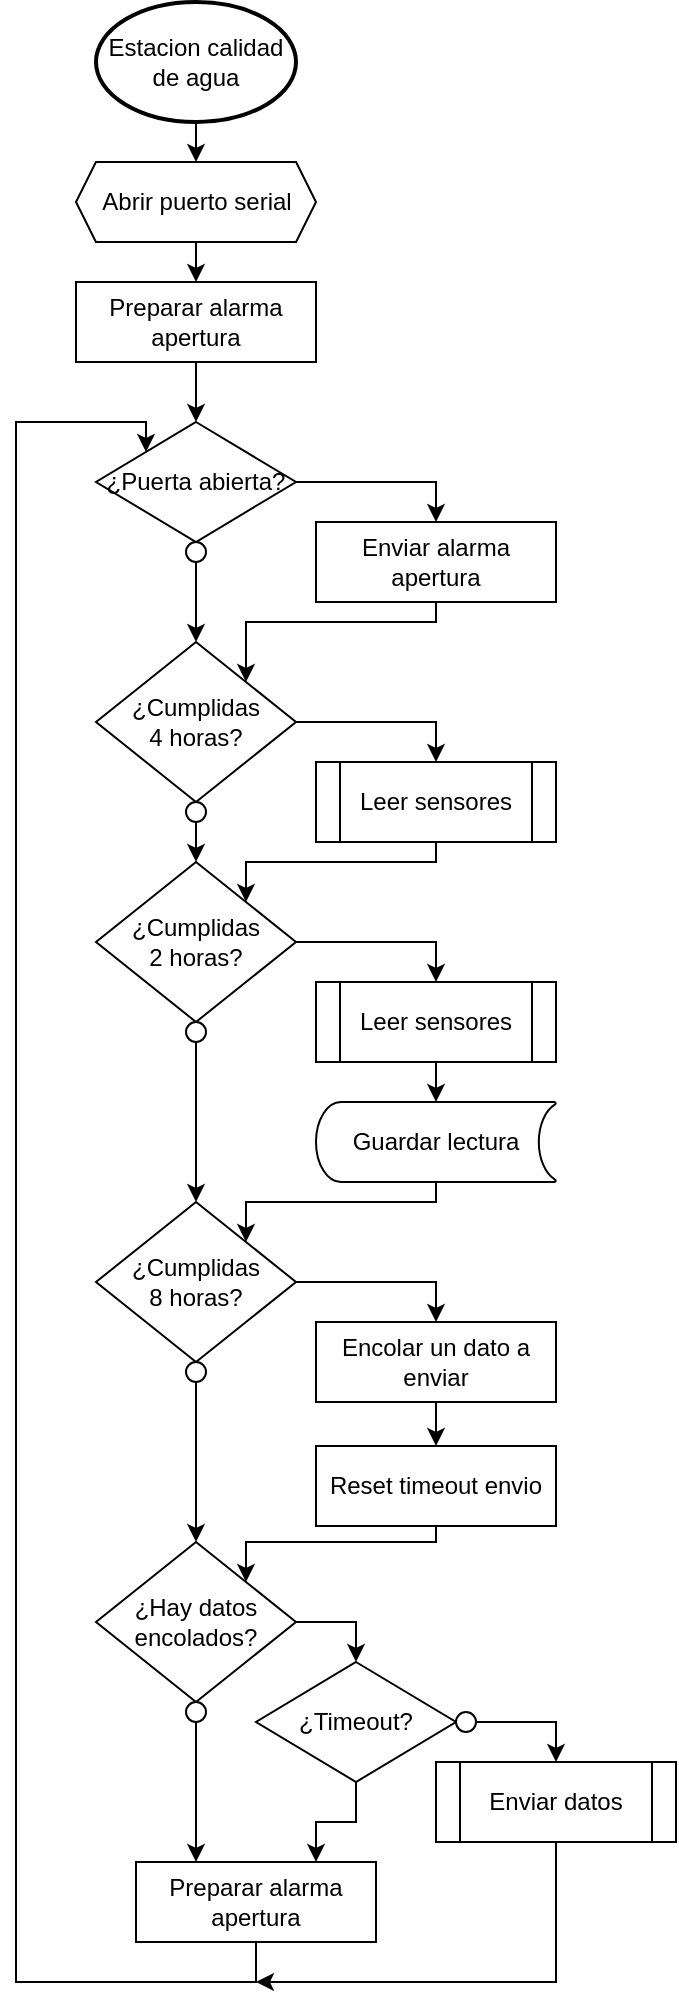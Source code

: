 <mxfile version="16.5.6" type="device" pages="4"><diagram id="kkql6AjYnqekXbtzi118" name="Diagrama de flujo"><mxGraphModel dx="2170" dy="1125" grid="1" gridSize="10" guides="1" tooltips="1" connect="1" arrows="1" fold="1" page="1" pageScale="1" pageWidth="827" pageHeight="1169" math="0" shadow="0"><root><mxCell id="0"/><mxCell id="1" parent="0"/><mxCell id="AE3YkzVN41luVIVRD7-p-9" style="edgeStyle=orthogonalEdgeStyle;rounded=0;orthogonalLoop=1;jettySize=auto;html=1;exitX=0.5;exitY=1;exitDx=0;exitDy=0;exitPerimeter=0;entryX=0.5;entryY=0;entryDx=0;entryDy=0;" parent="1" source="txAdYGe-tHYj4NBK5Xxm-2" target="txAdYGe-tHYj4NBK5Xxm-3" edge="1"><mxGeometry relative="1" as="geometry"/></mxCell><mxCell id="txAdYGe-tHYj4NBK5Xxm-2" value="Estacion calidad de agua" style="strokeWidth=2;html=1;shape=mxgraph.flowchart.start_2;whiteSpace=wrap;" parent="1" vertex="1"><mxGeometry x="310" y="90" width="100" height="60" as="geometry"/></mxCell><mxCell id="AE3YkzVN41luVIVRD7-p-8" style="edgeStyle=orthogonalEdgeStyle;rounded=0;orthogonalLoop=1;jettySize=auto;html=1;exitX=0.5;exitY=1;exitDx=0;exitDy=0;entryX=0.5;entryY=0;entryDx=0;entryDy=0;" parent="1" source="txAdYGe-tHYj4NBK5Xxm-3" target="txAdYGe-tHYj4NBK5Xxm-4" edge="1"><mxGeometry relative="1" as="geometry"/></mxCell><mxCell id="txAdYGe-tHYj4NBK5Xxm-3" value="Abrir puerto serial" style="verticalLabelPosition=middle;verticalAlign=middle;html=1;shape=hexagon;perimeter=hexagonPerimeter2;arcSize=6;size=0.083;labelPosition=center;align=center;" parent="1" vertex="1"><mxGeometry x="300" y="170" width="120" height="40" as="geometry"/></mxCell><mxCell id="peU9KPIl3RjF_Ucp5JG9-5" style="edgeStyle=orthogonalEdgeStyle;rounded=0;orthogonalLoop=1;jettySize=auto;html=1;exitX=0.5;exitY=1;exitDx=0;exitDy=0;entryX=0.5;entryY=0;entryDx=0;entryDy=0;fontSize=10;" edge="1" parent="1" source="txAdYGe-tHYj4NBK5Xxm-4" target="peU9KPIl3RjF_Ucp5JG9-2"><mxGeometry relative="1" as="geometry"/></mxCell><mxCell id="txAdYGe-tHYj4NBK5Xxm-4" value="Preparar alarma apertura" style="rounded=0;whiteSpace=wrap;html=1;verticalAlign=middle;" parent="1" vertex="1"><mxGeometry x="300" y="230" width="120" height="40" as="geometry"/></mxCell><mxCell id="txAdYGe-tHYj4NBK5Xxm-23" style="edgeStyle=orthogonalEdgeStyle;rounded=0;orthogonalLoop=1;jettySize=auto;html=1;exitX=1;exitY=0.5;exitDx=0;exitDy=0;entryX=0.5;entryY=0;entryDx=0;entryDy=0;" parent="1" source="txAdYGe-tHYj4NBK5Xxm-10" target="txAdYGe-tHYj4NBK5Xxm-16" edge="1"><mxGeometry relative="1" as="geometry"/></mxCell><mxCell id="txAdYGe-tHYj4NBK5Xxm-10" value="¿Cumplidas&lt;br&gt;2 horas?" style="rhombus;whiteSpace=wrap;html=1;verticalAlign=middle;" parent="1" vertex="1"><mxGeometry x="310" y="520" width="100" height="80" as="geometry"/></mxCell><mxCell id="txAdYGe-tHYj4NBK5Xxm-25" style="edgeStyle=orthogonalEdgeStyle;rounded=0;orthogonalLoop=1;jettySize=auto;html=1;exitX=0.5;exitY=1;exitDx=0;exitDy=0;entryX=0.5;entryY=0;entryDx=0;entryDy=0;" parent="1" source="txAdYGe-tHYj4NBK5Xxm-11" target="txAdYGe-tHYj4NBK5Xxm-27" edge="1"><mxGeometry relative="1" as="geometry"><mxPoint x="360" y="580" as="targetPoint"/></mxGeometry></mxCell><mxCell id="txAdYGe-tHYj4NBK5Xxm-11" value="" style="ellipse;whiteSpace=wrap;html=1;aspect=fixed;verticalAlign=middle;" parent="1" vertex="1"><mxGeometry x="355" y="600" width="10" height="10" as="geometry"/></mxCell><mxCell id="txAdYGe-tHYj4NBK5Xxm-19" style="edgeStyle=orthogonalEdgeStyle;rounded=0;orthogonalLoop=1;jettySize=auto;html=1;exitX=0.5;exitY=1;exitDx=0;exitDy=0;entryX=0.5;entryY=0;entryDx=0;entryDy=0;entryPerimeter=0;" parent="1" source="txAdYGe-tHYj4NBK5Xxm-16" target="txAdYGe-tHYj4NBK5Xxm-17" edge="1"><mxGeometry relative="1" as="geometry"/></mxCell><mxCell id="txAdYGe-tHYj4NBK5Xxm-16" value="Leer sensores" style="shape=process;whiteSpace=wrap;html=1;backgroundOutline=1;verticalAlign=middle;" parent="1" vertex="1"><mxGeometry x="420" y="580" width="120" height="40" as="geometry"/></mxCell><mxCell id="txAdYGe-tHYj4NBK5Xxm-26" style="edgeStyle=orthogonalEdgeStyle;rounded=0;orthogonalLoop=1;jettySize=auto;html=1;exitX=0.5;exitY=1;exitDx=0;exitDy=0;exitPerimeter=0;entryX=1;entryY=0;entryDx=0;entryDy=0;" parent="1" source="txAdYGe-tHYj4NBK5Xxm-17" target="txAdYGe-tHYj4NBK5Xxm-27" edge="1"><mxGeometry relative="1" as="geometry"><Array as="points"><mxPoint x="480" y="690"/><mxPoint x="385" y="690"/></Array><mxPoint x="385" y="595" as="targetPoint"/></mxGeometry></mxCell><mxCell id="txAdYGe-tHYj4NBK5Xxm-17" value="Guardar lectura" style="strokeWidth=1;html=1;shape=mxgraph.flowchart.stored_data;whiteSpace=wrap;verticalAlign=middle;" parent="1" vertex="1"><mxGeometry x="420" y="640" width="120" height="40" as="geometry"/></mxCell><mxCell id="txAdYGe-tHYj4NBK5Xxm-32" style="edgeStyle=orthogonalEdgeStyle;rounded=0;orthogonalLoop=1;jettySize=auto;html=1;exitX=1;exitY=0.5;exitDx=0;exitDy=0;entryX=0.5;entryY=0;entryDx=0;entryDy=0;" parent="1" source="txAdYGe-tHYj4NBK5Xxm-27" target="txAdYGe-tHYj4NBK5Xxm-31" edge="1"><mxGeometry relative="1" as="geometry"/></mxCell><mxCell id="txAdYGe-tHYj4NBK5Xxm-27" value="¿Cumplidas&lt;br&gt;8 horas?" style="rhombus;whiteSpace=wrap;html=1;verticalAlign=middle;" parent="1" vertex="1"><mxGeometry x="310" y="690" width="100" height="80" as="geometry"/></mxCell><mxCell id="txAdYGe-tHYj4NBK5Xxm-43" style="edgeStyle=orthogonalEdgeStyle;rounded=0;orthogonalLoop=1;jettySize=auto;html=1;exitX=0.5;exitY=1;exitDx=0;exitDy=0;entryX=0.5;entryY=0;entryDx=0;entryDy=0;" parent="1" source="txAdYGe-tHYj4NBK5Xxm-28" target="txAdYGe-tHYj4NBK5Xxm-33" edge="1"><mxGeometry relative="1" as="geometry"/></mxCell><mxCell id="txAdYGe-tHYj4NBK5Xxm-28" value="" style="ellipse;whiteSpace=wrap;html=1;aspect=fixed;verticalAlign=middle;" parent="1" vertex="1"><mxGeometry x="355" y="770" width="10" height="10" as="geometry"/></mxCell><mxCell id="txAdYGe-tHYj4NBK5Xxm-38" style="edgeStyle=orthogonalEdgeStyle;rounded=0;orthogonalLoop=1;jettySize=auto;html=1;exitX=0.5;exitY=1;exitDx=0;exitDy=0;entryX=0.5;entryY=0;entryDx=0;entryDy=0;" parent="1" source="txAdYGe-tHYj4NBK5Xxm-31" target="txAdYGe-tHYj4NBK5Xxm-37" edge="1"><mxGeometry relative="1" as="geometry"/></mxCell><mxCell id="txAdYGe-tHYj4NBK5Xxm-31" value="Encolar un dato a enviar" style="rounded=0;whiteSpace=wrap;html=1;verticalAlign=middle;" parent="1" vertex="1"><mxGeometry x="420" y="750" width="120" height="40" as="geometry"/></mxCell><mxCell id="txAdYGe-tHYj4NBK5Xxm-44" style="edgeStyle=orthogonalEdgeStyle;rounded=0;orthogonalLoop=1;jettySize=auto;html=1;exitX=1;exitY=0.5;exitDx=0;exitDy=0;entryX=0.5;entryY=0;entryDx=0;entryDy=0;" parent="1" source="txAdYGe-tHYj4NBK5Xxm-33" target="txAdYGe-tHYj4NBK5Xxm-40" edge="1"><mxGeometry relative="1" as="geometry"/></mxCell><mxCell id="txAdYGe-tHYj4NBK5Xxm-33" value="¿Hay datos encolados?" style="rhombus;whiteSpace=wrap;html=1;verticalAlign=middle;" parent="1" vertex="1"><mxGeometry x="310" y="860" width="100" height="80" as="geometry"/></mxCell><mxCell id="AE3YkzVN41luVIVRD7-p-4" style="edgeStyle=orthogonalEdgeStyle;rounded=0;orthogonalLoop=1;jettySize=auto;html=1;exitX=0.5;exitY=1;exitDx=0;exitDy=0;entryX=0.25;entryY=0;entryDx=0;entryDy=0;" parent="1" source="txAdYGe-tHYj4NBK5Xxm-34" target="AE3YkzVN41luVIVRD7-p-2" edge="1"><mxGeometry relative="1" as="geometry"/></mxCell><mxCell id="txAdYGe-tHYj4NBK5Xxm-34" value="" style="ellipse;whiteSpace=wrap;html=1;aspect=fixed;verticalAlign=middle;" parent="1" vertex="1"><mxGeometry x="355" y="940" width="10" height="10" as="geometry"/></mxCell><mxCell id="txAdYGe-tHYj4NBK5Xxm-42" style="edgeStyle=orthogonalEdgeStyle;rounded=0;orthogonalLoop=1;jettySize=auto;html=1;exitX=0.5;exitY=1;exitDx=0;exitDy=0;entryX=1;entryY=0;entryDx=0;entryDy=0;" parent="1" source="txAdYGe-tHYj4NBK5Xxm-37" target="txAdYGe-tHYj4NBK5Xxm-33" edge="1"><mxGeometry relative="1" as="geometry"><Array as="points"><mxPoint x="480" y="860"/><mxPoint x="385" y="860"/></Array></mxGeometry></mxCell><mxCell id="txAdYGe-tHYj4NBK5Xxm-37" value="Reset timeout envio" style="rounded=0;whiteSpace=wrap;html=1;verticalAlign=middle;" parent="1" vertex="1"><mxGeometry x="420" y="812" width="120" height="40" as="geometry"/></mxCell><mxCell id="AE3YkzVN41luVIVRD7-p-5" style="edgeStyle=orthogonalEdgeStyle;rounded=0;orthogonalLoop=1;jettySize=auto;html=1;exitX=0.5;exitY=1;exitDx=0;exitDy=0;entryX=0.75;entryY=0;entryDx=0;entryDy=0;" parent="1" source="txAdYGe-tHYj4NBK5Xxm-40" target="AE3YkzVN41luVIVRD7-p-2" edge="1"><mxGeometry relative="1" as="geometry"/></mxCell><mxCell id="txAdYGe-tHYj4NBK5Xxm-40" value="¿Timeout?" style="rhombus;whiteSpace=wrap;html=1;verticalAlign=middle;" parent="1" vertex="1"><mxGeometry x="390" y="920" width="100" height="60" as="geometry"/></mxCell><mxCell id="AE3YkzVN41luVIVRD7-p-1" style="edgeStyle=orthogonalEdgeStyle;rounded=0;orthogonalLoop=1;jettySize=auto;html=1;exitX=1;exitY=0.5;exitDx=0;exitDy=0;entryX=0.5;entryY=0;entryDx=0;entryDy=0;" parent="1" source="txAdYGe-tHYj4NBK5Xxm-41" target="txAdYGe-tHYj4NBK5Xxm-45" edge="1"><mxGeometry relative="1" as="geometry"/></mxCell><mxCell id="txAdYGe-tHYj4NBK5Xxm-41" value="" style="ellipse;whiteSpace=wrap;html=1;aspect=fixed;verticalAlign=middle;" parent="1" vertex="1"><mxGeometry x="490" y="945" width="10" height="10" as="geometry"/></mxCell><mxCell id="AE3YkzVN41luVIVRD7-p-11" style="edgeStyle=orthogonalEdgeStyle;rounded=0;orthogonalLoop=1;jettySize=auto;html=1;exitX=0.5;exitY=1;exitDx=0;exitDy=0;" parent="1" source="txAdYGe-tHYj4NBK5Xxm-45" edge="1"><mxGeometry relative="1" as="geometry"><mxPoint x="390" y="1080" as="targetPoint"/><Array as="points"><mxPoint x="540" y="1080"/></Array></mxGeometry></mxCell><mxCell id="txAdYGe-tHYj4NBK5Xxm-45" value="Enviar datos" style="shape=process;whiteSpace=wrap;html=1;backgroundOutline=1;strokeWidth=1;verticalAlign=middle;" parent="1" vertex="1"><mxGeometry x="480" y="970" width="120" height="40" as="geometry"/></mxCell><mxCell id="AE3YkzVN41luVIVRD7-p-10" style="edgeStyle=orthogonalEdgeStyle;rounded=0;orthogonalLoop=1;jettySize=auto;html=1;exitX=0.5;exitY=1;exitDx=0;exitDy=0;entryX=0;entryY=0;entryDx=0;entryDy=0;" parent="1" source="AE3YkzVN41luVIVRD7-p-2" target="peU9KPIl3RjF_Ucp5JG9-2" edge="1"><mxGeometry relative="1" as="geometry"><Array as="points"><mxPoint x="390" y="1080"/><mxPoint x="270" y="1080"/><mxPoint x="270" y="300"/><mxPoint x="335" y="300"/></Array><mxPoint x="290" y="260" as="targetPoint"/></mxGeometry></mxCell><mxCell id="AE3YkzVN41luVIVRD7-p-2" value="Preparar alarma apertura" style="rounded=0;whiteSpace=wrap;html=1;verticalAlign=middle;" parent="1" vertex="1"><mxGeometry x="330" y="1020" width="120" height="40" as="geometry"/></mxCell><mxCell id="peU9KPIl3RjF_Ucp5JG9-1" style="edgeStyle=orthogonalEdgeStyle;rounded=0;orthogonalLoop=1;jettySize=auto;html=1;exitX=1;exitY=0.5;exitDx=0;exitDy=0;entryX=0.5;entryY=0;entryDx=0;entryDy=0;" edge="1" parent="1" source="peU9KPIl3RjF_Ucp5JG9-2" target="peU9KPIl3RjF_Ucp5JG9-4"><mxGeometry relative="1" as="geometry"/></mxCell><mxCell id="peU9KPIl3RjF_Ucp5JG9-2" value="¿Puerta abierta?" style="rhombus;whiteSpace=wrap;html=1;verticalAlign=middle;" vertex="1" parent="1"><mxGeometry x="310" y="300" width="100" height="60" as="geometry"/></mxCell><mxCell id="peU9KPIl3RjF_Ucp5JG9-11" style="edgeStyle=orthogonalEdgeStyle;rounded=0;orthogonalLoop=1;jettySize=auto;html=1;exitX=0.5;exitY=1;exitDx=0;exitDy=0;entryX=0.5;entryY=0;entryDx=0;entryDy=0;fontSize=10;" edge="1" parent="1" source="peU9KPIl3RjF_Ucp5JG9-3" target="peU9KPIl3RjF_Ucp5JG9-7"><mxGeometry relative="1" as="geometry"/></mxCell><mxCell id="peU9KPIl3RjF_Ucp5JG9-3" value="" style="ellipse;whiteSpace=wrap;html=1;aspect=fixed;verticalAlign=middle;" vertex="1" parent="1"><mxGeometry x="355" y="360" width="10" height="10" as="geometry"/></mxCell><mxCell id="peU9KPIl3RjF_Ucp5JG9-12" style="edgeStyle=orthogonalEdgeStyle;rounded=0;orthogonalLoop=1;jettySize=auto;html=1;exitX=0.5;exitY=1;exitDx=0;exitDy=0;entryX=1;entryY=0;entryDx=0;entryDy=0;fontSize=10;" edge="1" parent="1" source="peU9KPIl3RjF_Ucp5JG9-4" target="peU9KPIl3RjF_Ucp5JG9-7"><mxGeometry relative="1" as="geometry"><Array as="points"><mxPoint x="480" y="400"/><mxPoint x="385" y="400"/></Array></mxGeometry></mxCell><mxCell id="peU9KPIl3RjF_Ucp5JG9-4" value="Enviar alarma apertura" style="rounded=0;whiteSpace=wrap;html=1;verticalAlign=middle;" vertex="1" parent="1"><mxGeometry x="420" y="350" width="120" height="40" as="geometry"/></mxCell><mxCell id="peU9KPIl3RjF_Ucp5JG9-6" style="edgeStyle=orthogonalEdgeStyle;rounded=0;orthogonalLoop=1;jettySize=auto;html=1;exitX=1;exitY=0.5;exitDx=0;exitDy=0;entryX=0.5;entryY=0;entryDx=0;entryDy=0;" edge="1" parent="1" source="peU9KPIl3RjF_Ucp5JG9-7" target="peU9KPIl3RjF_Ucp5JG9-9"><mxGeometry relative="1" as="geometry"/></mxCell><mxCell id="peU9KPIl3RjF_Ucp5JG9-7" value="¿Cumplidas&lt;br&gt;4 horas?" style="rhombus;whiteSpace=wrap;html=1;verticalAlign=middle;" vertex="1" parent="1"><mxGeometry x="310" y="410" width="100" height="80" as="geometry"/></mxCell><mxCell id="peU9KPIl3RjF_Ucp5JG9-13" style="edgeStyle=orthogonalEdgeStyle;rounded=0;orthogonalLoop=1;jettySize=auto;html=1;exitX=0.5;exitY=1;exitDx=0;exitDy=0;entryX=0.5;entryY=0;entryDx=0;entryDy=0;fontSize=10;" edge="1" parent="1" source="peU9KPIl3RjF_Ucp5JG9-8" target="txAdYGe-tHYj4NBK5Xxm-10"><mxGeometry relative="1" as="geometry"/></mxCell><mxCell id="peU9KPIl3RjF_Ucp5JG9-8" value="" style="ellipse;whiteSpace=wrap;html=1;aspect=fixed;verticalAlign=middle;" vertex="1" parent="1"><mxGeometry x="355" y="490" width="10" height="10" as="geometry"/></mxCell><mxCell id="peU9KPIl3RjF_Ucp5JG9-14" style="edgeStyle=orthogonalEdgeStyle;rounded=0;orthogonalLoop=1;jettySize=auto;html=1;exitX=0.5;exitY=1;exitDx=0;exitDy=0;entryX=1;entryY=0;entryDx=0;entryDy=0;fontSize=10;" edge="1" parent="1" source="peU9KPIl3RjF_Ucp5JG9-9" target="txAdYGe-tHYj4NBK5Xxm-10"><mxGeometry relative="1" as="geometry"><Array as="points"><mxPoint x="480" y="520"/><mxPoint x="385" y="520"/></Array></mxGeometry></mxCell><mxCell id="peU9KPIl3RjF_Ucp5JG9-9" value="Leer sensores" style="shape=process;whiteSpace=wrap;html=1;backgroundOutline=1;verticalAlign=middle;" vertex="1" parent="1"><mxGeometry x="420" y="470" width="120" height="40" as="geometry"/></mxCell></root></mxGraphModel></diagram><diagram id="HYjBEyA6dsLJBBFbT6fS" name="data age"><mxGraphModel dx="868" dy="450" grid="1" gridSize="10" guides="1" tooltips="1" connect="1" arrows="1" fold="1" page="1" pageScale="1" pageWidth="827" pageHeight="1169" math="0" shadow="0"><root><mxCell id="-qdjvOZGqoZ5dYJFf6It-0"/><mxCell id="-qdjvOZGqoZ5dYJFf6It-1" parent="-qdjvOZGqoZ5dYJFf6It-0"/><mxCell id="-qdjvOZGqoZ5dYJFf6It-15" value="" style="shape=table;html=1;whiteSpace=wrap;startSize=0;container=1;collapsible=0;childLayout=tableLayout;labelBackgroundColor=none;fontSize=7;labelPosition=center;verticalLabelPosition=top;align=center;verticalAlign=middle;spacingBottom=0;" parent="-qdjvOZGqoZ5dYJFf6It-1" vertex="1"><mxGeometry x="160" y="100" width="280" height="20" as="geometry"/></mxCell><mxCell id="-qdjvOZGqoZ5dYJFf6It-60" style="shape=partialRectangle;html=1;whiteSpace=wrap;collapsible=0;dropTarget=0;pointerEvents=0;fillColor=none;top=0;left=0;bottom=0;right=0;points=[[0,0.5],[1,0.5]];portConstraint=eastwest;" parent="-qdjvOZGqoZ5dYJFf6It-15" vertex="1"><mxGeometry width="280" height="20" as="geometry"/></mxCell><mxCell id="-qdjvOZGqoZ5dYJFf6It-61" value="&lt;div style=&quot;font-size: 14px; line-height: 19px;&quot;&gt;&lt;span style=&quot;&quot;&gt;DOppm&lt;/span&gt;&lt;/div&gt;" style="shape=partialRectangle;html=1;whiteSpace=wrap;connectable=0;fillColor=none;top=0;left=0;bottom=0;right=0;overflow=hidden;pointerEvents=1;labelBackgroundColor=none;fontColor=default;fontFamily=Helvetica;" parent="-qdjvOZGqoZ5dYJFf6It-60" vertex="1"><mxGeometry width="56" height="20" as="geometry"><mxRectangle width="56" height="20" as="alternateBounds"/></mxGeometry></mxCell><mxCell id="-qdjvOZGqoZ5dYJFf6It-62" value="&lt;div style=&quot;font-size: 14px; line-height: 19px;&quot;&gt;&lt;span style=&quot;&quot;&gt;Cond&lt;/span&gt;&lt;/div&gt;" style="shape=partialRectangle;html=1;whiteSpace=wrap;connectable=0;fillColor=none;top=0;left=0;bottom=0;right=0;overflow=hidden;pointerEvents=1;labelBackgroundColor=none;fontColor=default;fontFamily=Helvetica;" parent="-qdjvOZGqoZ5dYJFf6It-60" vertex="1"><mxGeometry x="56" width="56" height="20" as="geometry"><mxRectangle width="56" height="20" as="alternateBounds"/></mxGeometry></mxCell><mxCell id="-qdjvOZGqoZ5dYJFf6It-63" value="&lt;div style=&quot;font-size: 14px; line-height: 19px;&quot;&gt;&lt;span style=&quot;&quot;&gt;Temp_C&lt;/span&gt;&lt;/div&gt;" style="shape=partialRectangle;html=1;whiteSpace=wrap;connectable=0;fillColor=none;top=0;left=0;bottom=0;right=0;overflow=hidden;pointerEvents=1;labelBackgroundColor=none;fontColor=default;fontFamily=Helvetica;" parent="-qdjvOZGqoZ5dYJFf6It-60" vertex="1"><mxGeometry x="112" width="56" height="20" as="geometry"><mxRectangle width="56" height="20" as="alternateBounds"/></mxGeometry></mxCell><mxCell id="-qdjvOZGqoZ5dYJFf6It-64" value="&lt;div style=&quot;font-size: 14px; line-height: 19px;&quot;&gt;&lt;span style=&quot;&quot;&gt;ph&lt;/span&gt;&lt;/div&gt;" style="shape=partialRectangle;html=1;whiteSpace=wrap;connectable=0;fillColor=none;top=0;left=0;bottom=0;right=0;overflow=hidden;pointerEvents=1;labelBackgroundColor=none;fontColor=default;fontFamily=Helvetica;" parent="-qdjvOZGqoZ5dYJFf6It-60" vertex="1"><mxGeometry x="168" width="56" height="20" as="geometry"><mxRectangle width="56" height="20" as="alternateBounds"/></mxGeometry></mxCell><mxCell id="-qdjvOZGqoZ5dYJFf6It-65" value="&lt;div style=&quot;font-size: 14px; line-height: 19px;&quot;&gt;&lt;span style=&quot;&quot;&gt;Turb_BS&lt;/span&gt;&lt;/div&gt;" style="shape=partialRectangle;html=1;whiteSpace=wrap;connectable=0;fillColor=none;top=0;left=0;bottom=0;right=0;overflow=hidden;pointerEvents=1;labelBackgroundColor=none;fontColor=default;fontFamily=Helvetica;" parent="-qdjvOZGqoZ5dYJFf6It-60" vertex="1"><mxGeometry x="224" width="56" height="20" as="geometry"><mxRectangle width="56" height="20" as="alternateBounds"/></mxGeometry></mxCell><mxCell id="-qdjvOZGqoZ5dYJFf6It-104" value="" style="shape=table;html=1;whiteSpace=wrap;startSize=0;container=1;collapsible=0;childLayout=tableLayout;labelBackgroundColor=none;fillColor=#66FF66;" parent="-qdjvOZGqoZ5dYJFf6It-1" vertex="1"><mxGeometry x="160" y="120" width="280" height="40" as="geometry"/></mxCell><mxCell id="-qdjvOZGqoZ5dYJFf6It-105" style="shape=partialRectangle;html=1;whiteSpace=wrap;collapsible=0;dropTarget=0;pointerEvents=0;fillColor=none;top=0;left=0;bottom=0;right=0;points=[[0,0.5],[1,0.5]];portConstraint=eastwest;" parent="-qdjvOZGqoZ5dYJFf6It-104" vertex="1"><mxGeometry width="280" height="10" as="geometry"/></mxCell><mxCell id="-qdjvOZGqoZ5dYJFf6It-106" value="&lt;div style=&quot;font-size: 14px ; line-height: 19px&quot;&gt;&lt;br&gt;&lt;/div&gt;" style="shape=partialRectangle;html=1;whiteSpace=wrap;connectable=0;fillColor=none;top=0;left=0;bottom=0;right=0;overflow=hidden;pointerEvents=1;labelBackgroundColor=none;fontColor=default;fontFamily=Helvetica;" parent="-qdjvOZGqoZ5dYJFf6It-105" vertex="1"><mxGeometry width="56" height="10" as="geometry"><mxRectangle width="56" height="10" as="alternateBounds"/></mxGeometry></mxCell><mxCell id="-qdjvOZGqoZ5dYJFf6It-107" value="" style="shape=partialRectangle;html=1;whiteSpace=wrap;connectable=0;fillColor=none;top=0;left=0;bottom=0;right=0;overflow=hidden;pointerEvents=1;labelBackgroundColor=none;fontColor=default;fontFamily=Helvetica;" parent="-qdjvOZGqoZ5dYJFf6It-105" vertex="1"><mxGeometry x="56" width="56" height="10" as="geometry"><mxRectangle width="56" height="10" as="alternateBounds"/></mxGeometry></mxCell><mxCell id="-qdjvOZGqoZ5dYJFf6It-108" value="" style="shape=partialRectangle;html=1;whiteSpace=wrap;connectable=0;fillColor=none;top=0;left=0;bottom=0;right=0;overflow=hidden;pointerEvents=1;labelBackgroundColor=none;fontColor=default;fontFamily=Helvetica;" parent="-qdjvOZGqoZ5dYJFf6It-105" vertex="1"><mxGeometry x="112" width="56" height="10" as="geometry"><mxRectangle width="56" height="10" as="alternateBounds"/></mxGeometry></mxCell><mxCell id="-qdjvOZGqoZ5dYJFf6It-109" value="" style="shape=partialRectangle;html=1;whiteSpace=wrap;connectable=0;fillColor=none;top=0;left=0;bottom=0;right=0;overflow=hidden;pointerEvents=1;labelBackgroundColor=none;fontColor=default;fontFamily=Helvetica;" parent="-qdjvOZGqoZ5dYJFf6It-105" vertex="1"><mxGeometry x="168" width="56" height="10" as="geometry"><mxRectangle width="56" height="10" as="alternateBounds"/></mxGeometry></mxCell><mxCell id="-qdjvOZGqoZ5dYJFf6It-110" value="" style="shape=partialRectangle;html=1;whiteSpace=wrap;connectable=0;fillColor=none;top=0;left=0;bottom=0;right=0;overflow=hidden;pointerEvents=1;labelBackgroundColor=none;fontColor=default;fontFamily=Helvetica;" parent="-qdjvOZGqoZ5dYJFf6It-105" vertex="1"><mxGeometry x="224" width="56" height="10" as="geometry"><mxRectangle width="56" height="10" as="alternateBounds"/></mxGeometry></mxCell><mxCell id="-qdjvOZGqoZ5dYJFf6It-111" style="shape=partialRectangle;html=1;whiteSpace=wrap;collapsible=0;dropTarget=0;pointerEvents=0;fillColor=none;top=0;left=0;bottom=0;right=0;points=[[0,0.5],[1,0.5]];portConstraint=eastwest;" parent="-qdjvOZGqoZ5dYJFf6It-104" vertex="1"><mxGeometry y="10" width="280" height="10" as="geometry"/></mxCell><mxCell id="-qdjvOZGqoZ5dYJFf6It-112" style="shape=partialRectangle;html=1;whiteSpace=wrap;connectable=0;fillColor=none;top=0;left=0;bottom=0;right=0;overflow=hidden;pointerEvents=1;labelBackgroundColor=none;fontColor=default;fontFamily=Helvetica;" parent="-qdjvOZGqoZ5dYJFf6It-111" vertex="1"><mxGeometry width="56" height="10" as="geometry"><mxRectangle width="56" height="10" as="alternateBounds"/></mxGeometry></mxCell><mxCell id="-qdjvOZGqoZ5dYJFf6It-113" style="shape=partialRectangle;html=1;whiteSpace=wrap;connectable=0;fillColor=none;top=0;left=0;bottom=0;right=0;overflow=hidden;pointerEvents=1;labelBackgroundColor=none;fontColor=default;fontFamily=Helvetica;" parent="-qdjvOZGqoZ5dYJFf6It-111" vertex="1"><mxGeometry x="56" width="56" height="10" as="geometry"><mxRectangle width="56" height="10" as="alternateBounds"/></mxGeometry></mxCell><mxCell id="-qdjvOZGqoZ5dYJFf6It-114" style="shape=partialRectangle;html=1;whiteSpace=wrap;connectable=0;fillColor=none;top=0;left=0;bottom=0;right=0;overflow=hidden;pointerEvents=1;labelBackgroundColor=none;fontColor=default;fontFamily=Helvetica;" parent="-qdjvOZGqoZ5dYJFf6It-111" vertex="1"><mxGeometry x="112" width="56" height="10" as="geometry"><mxRectangle width="56" height="10" as="alternateBounds"/></mxGeometry></mxCell><mxCell id="-qdjvOZGqoZ5dYJFf6It-115" style="shape=partialRectangle;html=1;whiteSpace=wrap;connectable=0;fillColor=none;top=0;left=0;bottom=0;right=0;overflow=hidden;pointerEvents=1;labelBackgroundColor=none;fontColor=default;fontFamily=Helvetica;" parent="-qdjvOZGqoZ5dYJFf6It-111" vertex="1"><mxGeometry x="168" width="56" height="10" as="geometry"><mxRectangle width="56" height="10" as="alternateBounds"/></mxGeometry></mxCell><mxCell id="-qdjvOZGqoZ5dYJFf6It-116" style="shape=partialRectangle;html=1;whiteSpace=wrap;connectable=0;fillColor=none;top=0;left=0;bottom=0;right=0;overflow=hidden;pointerEvents=1;labelBackgroundColor=none;fontColor=default;fontFamily=Helvetica;" parent="-qdjvOZGqoZ5dYJFf6It-111" vertex="1"><mxGeometry x="224" width="56" height="10" as="geometry"><mxRectangle width="56" height="10" as="alternateBounds"/></mxGeometry></mxCell><mxCell id="-qdjvOZGqoZ5dYJFf6It-117" style="shape=partialRectangle;html=1;whiteSpace=wrap;collapsible=0;dropTarget=0;pointerEvents=0;fillColor=none;top=0;left=0;bottom=0;right=0;points=[[0,0.5],[1,0.5]];portConstraint=eastwest;" parent="-qdjvOZGqoZ5dYJFf6It-104" vertex="1"><mxGeometry y="20" width="280" height="10" as="geometry"/></mxCell><mxCell id="-qdjvOZGqoZ5dYJFf6It-118" style="shape=partialRectangle;html=1;whiteSpace=wrap;connectable=0;fillColor=none;top=0;left=0;bottom=0;right=0;overflow=hidden;pointerEvents=1;labelBackgroundColor=none;fontColor=default;fontFamily=Helvetica;" parent="-qdjvOZGqoZ5dYJFf6It-117" vertex="1"><mxGeometry width="56" height="10" as="geometry"><mxRectangle width="56" height="10" as="alternateBounds"/></mxGeometry></mxCell><mxCell id="-qdjvOZGqoZ5dYJFf6It-119" style="shape=partialRectangle;html=1;whiteSpace=wrap;connectable=0;fillColor=none;top=0;left=0;bottom=0;right=0;overflow=hidden;pointerEvents=1;labelBackgroundColor=none;fontColor=default;fontFamily=Helvetica;" parent="-qdjvOZGqoZ5dYJFf6It-117" vertex="1"><mxGeometry x="56" width="56" height="10" as="geometry"><mxRectangle width="56" height="10" as="alternateBounds"/></mxGeometry></mxCell><mxCell id="-qdjvOZGqoZ5dYJFf6It-120" style="shape=partialRectangle;html=1;whiteSpace=wrap;connectable=0;fillColor=none;top=0;left=0;bottom=0;right=0;overflow=hidden;pointerEvents=1;labelBackgroundColor=none;fontColor=default;fontFamily=Helvetica;" parent="-qdjvOZGqoZ5dYJFf6It-117" vertex="1"><mxGeometry x="112" width="56" height="10" as="geometry"><mxRectangle width="56" height="10" as="alternateBounds"/></mxGeometry></mxCell><mxCell id="-qdjvOZGqoZ5dYJFf6It-121" style="shape=partialRectangle;html=1;whiteSpace=wrap;connectable=0;fillColor=none;top=0;left=0;bottom=0;right=0;overflow=hidden;pointerEvents=1;labelBackgroundColor=none;fontColor=default;fontFamily=Helvetica;" parent="-qdjvOZGqoZ5dYJFf6It-117" vertex="1"><mxGeometry x="168" width="56" height="10" as="geometry"><mxRectangle width="56" height="10" as="alternateBounds"/></mxGeometry></mxCell><mxCell id="-qdjvOZGqoZ5dYJFf6It-122" style="shape=partialRectangle;html=1;whiteSpace=wrap;connectable=0;fillColor=none;top=0;left=0;bottom=0;right=0;overflow=hidden;pointerEvents=1;labelBackgroundColor=none;fontColor=default;fontFamily=Helvetica;" parent="-qdjvOZGqoZ5dYJFf6It-117" vertex="1"><mxGeometry x="224" width="56" height="10" as="geometry"><mxRectangle width="56" height="10" as="alternateBounds"/></mxGeometry></mxCell><mxCell id="-qdjvOZGqoZ5dYJFf6It-123" style="shape=partialRectangle;html=1;whiteSpace=wrap;collapsible=0;dropTarget=0;pointerEvents=0;fillColor=none;top=0;left=0;bottom=0;right=0;points=[[0,0.5],[1,0.5]];portConstraint=eastwest;" parent="-qdjvOZGqoZ5dYJFf6It-104" vertex="1"><mxGeometry y="30" width="280" height="10" as="geometry"/></mxCell><mxCell id="-qdjvOZGqoZ5dYJFf6It-124" style="shape=partialRectangle;html=1;whiteSpace=wrap;connectable=0;fillColor=none;top=0;left=0;bottom=0;right=0;overflow=hidden;pointerEvents=1;labelBackgroundColor=none;fontColor=default;fontFamily=Helvetica;" parent="-qdjvOZGqoZ5dYJFf6It-123" vertex="1"><mxGeometry width="56" height="10" as="geometry"><mxRectangle width="56" height="10" as="alternateBounds"/></mxGeometry></mxCell><mxCell id="-qdjvOZGqoZ5dYJFf6It-125" style="shape=partialRectangle;html=1;whiteSpace=wrap;connectable=0;fillColor=none;top=0;left=0;bottom=0;right=0;overflow=hidden;pointerEvents=1;labelBackgroundColor=none;fontColor=default;fontFamily=Helvetica;" parent="-qdjvOZGqoZ5dYJFf6It-123" vertex="1"><mxGeometry x="56" width="56" height="10" as="geometry"><mxRectangle width="56" height="10" as="alternateBounds"/></mxGeometry></mxCell><mxCell id="-qdjvOZGqoZ5dYJFf6It-126" style="shape=partialRectangle;html=1;whiteSpace=wrap;connectable=0;fillColor=none;top=0;left=0;bottom=0;right=0;overflow=hidden;pointerEvents=1;labelBackgroundColor=none;fontColor=default;fontFamily=Helvetica;" parent="-qdjvOZGqoZ5dYJFf6It-123" vertex="1"><mxGeometry x="112" width="56" height="10" as="geometry"><mxRectangle width="56" height="10" as="alternateBounds"/></mxGeometry></mxCell><mxCell id="-qdjvOZGqoZ5dYJFf6It-127" style="shape=partialRectangle;html=1;whiteSpace=wrap;connectable=0;fillColor=none;top=0;left=0;bottom=0;right=0;overflow=hidden;pointerEvents=1;labelBackgroundColor=none;fontColor=default;fontFamily=Helvetica;" parent="-qdjvOZGqoZ5dYJFf6It-123" vertex="1"><mxGeometry x="168" width="56" height="10" as="geometry"><mxRectangle width="56" height="10" as="alternateBounds"/></mxGeometry></mxCell><mxCell id="-qdjvOZGqoZ5dYJFf6It-128" style="shape=partialRectangle;html=1;whiteSpace=wrap;connectable=0;fillColor=none;top=0;left=0;bottom=0;right=0;overflow=hidden;pointerEvents=1;labelBackgroundColor=none;fontColor=default;fontFamily=Helvetica;" parent="-qdjvOZGqoZ5dYJFf6It-123" vertex="1"><mxGeometry x="224" width="56" height="10" as="geometry"><mxRectangle width="56" height="10" as="alternateBounds"/></mxGeometry></mxCell><mxCell id="-qdjvOZGqoZ5dYJFf6It-129" value="" style="shape=table;html=1;whiteSpace=wrap;startSize=0;container=1;collapsible=0;childLayout=tableLayout;labelBackgroundColor=none;fillColor=#FFFF66;" parent="-qdjvOZGqoZ5dYJFf6It-1" vertex="1"><mxGeometry x="160" y="160" width="280" height="40" as="geometry"/></mxCell><mxCell id="-qdjvOZGqoZ5dYJFf6It-130" style="shape=partialRectangle;html=1;whiteSpace=wrap;collapsible=0;dropTarget=0;pointerEvents=0;fillColor=none;top=0;left=0;bottom=0;right=0;points=[[0,0.5],[1,0.5]];portConstraint=eastwest;" parent="-qdjvOZGqoZ5dYJFf6It-129" vertex="1"><mxGeometry width="280" height="10" as="geometry"/></mxCell><mxCell id="-qdjvOZGqoZ5dYJFf6It-131" value="&lt;div style=&quot;font-size: 14px ; line-height: 19px&quot;&gt;&lt;br&gt;&lt;/div&gt;" style="shape=partialRectangle;html=1;whiteSpace=wrap;connectable=0;fillColor=none;top=0;left=0;bottom=0;right=0;overflow=hidden;pointerEvents=1;labelBackgroundColor=none;fontColor=default;fontFamily=Helvetica;" parent="-qdjvOZGqoZ5dYJFf6It-130" vertex="1"><mxGeometry width="56" height="10" as="geometry"><mxRectangle width="56" height="10" as="alternateBounds"/></mxGeometry></mxCell><mxCell id="-qdjvOZGqoZ5dYJFf6It-132" value="" style="shape=partialRectangle;html=1;whiteSpace=wrap;connectable=0;fillColor=none;top=0;left=0;bottom=0;right=0;overflow=hidden;pointerEvents=1;labelBackgroundColor=none;fontColor=default;fontFamily=Helvetica;" parent="-qdjvOZGqoZ5dYJFf6It-130" vertex="1"><mxGeometry x="56" width="56" height="10" as="geometry"><mxRectangle width="56" height="10" as="alternateBounds"/></mxGeometry></mxCell><mxCell id="-qdjvOZGqoZ5dYJFf6It-133" value="" style="shape=partialRectangle;html=1;whiteSpace=wrap;connectable=0;fillColor=none;top=0;left=0;bottom=0;right=0;overflow=hidden;pointerEvents=1;labelBackgroundColor=none;fontColor=default;fontFamily=Helvetica;" parent="-qdjvOZGqoZ5dYJFf6It-130" vertex="1"><mxGeometry x="112" width="56" height="10" as="geometry"><mxRectangle width="56" height="10" as="alternateBounds"/></mxGeometry></mxCell><mxCell id="-qdjvOZGqoZ5dYJFf6It-134" value="" style="shape=partialRectangle;html=1;whiteSpace=wrap;connectable=0;fillColor=none;top=0;left=0;bottom=0;right=0;overflow=hidden;pointerEvents=1;labelBackgroundColor=none;fontColor=default;fontFamily=Helvetica;" parent="-qdjvOZGqoZ5dYJFf6It-130" vertex="1"><mxGeometry x="168" width="56" height="10" as="geometry"><mxRectangle width="56" height="10" as="alternateBounds"/></mxGeometry></mxCell><mxCell id="-qdjvOZGqoZ5dYJFf6It-135" value="" style="shape=partialRectangle;html=1;whiteSpace=wrap;connectable=0;fillColor=none;top=0;left=0;bottom=0;right=0;overflow=hidden;pointerEvents=1;labelBackgroundColor=none;fontColor=default;fontFamily=Helvetica;" parent="-qdjvOZGqoZ5dYJFf6It-130" vertex="1"><mxGeometry x="224" width="56" height="10" as="geometry"><mxRectangle width="56" height="10" as="alternateBounds"/></mxGeometry></mxCell><mxCell id="-qdjvOZGqoZ5dYJFf6It-136" style="shape=partialRectangle;html=1;whiteSpace=wrap;collapsible=0;dropTarget=0;pointerEvents=0;fillColor=none;top=0;left=0;bottom=0;right=0;points=[[0,0.5],[1,0.5]];portConstraint=eastwest;" parent="-qdjvOZGqoZ5dYJFf6It-129" vertex="1"><mxGeometry y="10" width="280" height="10" as="geometry"/></mxCell><mxCell id="-qdjvOZGqoZ5dYJFf6It-137" style="shape=partialRectangle;html=1;whiteSpace=wrap;connectable=0;fillColor=none;top=0;left=0;bottom=0;right=0;overflow=hidden;pointerEvents=1;labelBackgroundColor=none;fontColor=default;fontFamily=Helvetica;" parent="-qdjvOZGqoZ5dYJFf6It-136" vertex="1"><mxGeometry width="56" height="10" as="geometry"><mxRectangle width="56" height="10" as="alternateBounds"/></mxGeometry></mxCell><mxCell id="-qdjvOZGqoZ5dYJFf6It-138" style="shape=partialRectangle;html=1;whiteSpace=wrap;connectable=0;fillColor=none;top=0;left=0;bottom=0;right=0;overflow=hidden;pointerEvents=1;labelBackgroundColor=none;fontColor=default;fontFamily=Helvetica;" parent="-qdjvOZGqoZ5dYJFf6It-136" vertex="1"><mxGeometry x="56" width="56" height="10" as="geometry"><mxRectangle width="56" height="10" as="alternateBounds"/></mxGeometry></mxCell><mxCell id="-qdjvOZGqoZ5dYJFf6It-139" style="shape=partialRectangle;html=1;whiteSpace=wrap;connectable=0;fillColor=none;top=0;left=0;bottom=0;right=0;overflow=hidden;pointerEvents=1;labelBackgroundColor=none;fontColor=default;fontFamily=Helvetica;" parent="-qdjvOZGqoZ5dYJFf6It-136" vertex="1"><mxGeometry x="112" width="56" height="10" as="geometry"><mxRectangle width="56" height="10" as="alternateBounds"/></mxGeometry></mxCell><mxCell id="-qdjvOZGqoZ5dYJFf6It-140" style="shape=partialRectangle;html=1;whiteSpace=wrap;connectable=0;fillColor=none;top=0;left=0;bottom=0;right=0;overflow=hidden;pointerEvents=1;labelBackgroundColor=none;fontColor=default;fontFamily=Helvetica;" parent="-qdjvOZGqoZ5dYJFf6It-136" vertex="1"><mxGeometry x="168" width="56" height="10" as="geometry"><mxRectangle width="56" height="10" as="alternateBounds"/></mxGeometry></mxCell><mxCell id="-qdjvOZGqoZ5dYJFf6It-141" style="shape=partialRectangle;html=1;whiteSpace=wrap;connectable=0;fillColor=none;top=0;left=0;bottom=0;right=0;overflow=hidden;pointerEvents=1;labelBackgroundColor=none;fontColor=default;fontFamily=Helvetica;" parent="-qdjvOZGqoZ5dYJFf6It-136" vertex="1"><mxGeometry x="224" width="56" height="10" as="geometry"><mxRectangle width="56" height="10" as="alternateBounds"/></mxGeometry></mxCell><mxCell id="-qdjvOZGqoZ5dYJFf6It-142" style="shape=partialRectangle;html=1;whiteSpace=wrap;collapsible=0;dropTarget=0;pointerEvents=0;fillColor=none;top=0;left=0;bottom=0;right=0;points=[[0,0.5],[1,0.5]];portConstraint=eastwest;" parent="-qdjvOZGqoZ5dYJFf6It-129" vertex="1"><mxGeometry y="20" width="280" height="10" as="geometry"/></mxCell><mxCell id="-qdjvOZGqoZ5dYJFf6It-143" style="shape=partialRectangle;html=1;whiteSpace=wrap;connectable=0;fillColor=none;top=0;left=0;bottom=0;right=0;overflow=hidden;pointerEvents=1;labelBackgroundColor=none;fontColor=default;fontFamily=Helvetica;" parent="-qdjvOZGqoZ5dYJFf6It-142" vertex="1"><mxGeometry width="56" height="10" as="geometry"><mxRectangle width="56" height="10" as="alternateBounds"/></mxGeometry></mxCell><mxCell id="-qdjvOZGqoZ5dYJFf6It-144" style="shape=partialRectangle;html=1;whiteSpace=wrap;connectable=0;fillColor=none;top=0;left=0;bottom=0;right=0;overflow=hidden;pointerEvents=1;labelBackgroundColor=none;fontColor=default;fontFamily=Helvetica;" parent="-qdjvOZGqoZ5dYJFf6It-142" vertex="1"><mxGeometry x="56" width="56" height="10" as="geometry"><mxRectangle width="56" height="10" as="alternateBounds"/></mxGeometry></mxCell><mxCell id="-qdjvOZGqoZ5dYJFf6It-145" style="shape=partialRectangle;html=1;whiteSpace=wrap;connectable=0;fillColor=none;top=0;left=0;bottom=0;right=0;overflow=hidden;pointerEvents=1;labelBackgroundColor=none;fontColor=default;fontFamily=Helvetica;" parent="-qdjvOZGqoZ5dYJFf6It-142" vertex="1"><mxGeometry x="112" width="56" height="10" as="geometry"><mxRectangle width="56" height="10" as="alternateBounds"/></mxGeometry></mxCell><mxCell id="-qdjvOZGqoZ5dYJFf6It-146" style="shape=partialRectangle;html=1;whiteSpace=wrap;connectable=0;fillColor=none;top=0;left=0;bottom=0;right=0;overflow=hidden;pointerEvents=1;labelBackgroundColor=none;fontColor=default;fontFamily=Helvetica;" parent="-qdjvOZGqoZ5dYJFf6It-142" vertex="1"><mxGeometry x="168" width="56" height="10" as="geometry"><mxRectangle width="56" height="10" as="alternateBounds"/></mxGeometry></mxCell><mxCell id="-qdjvOZGqoZ5dYJFf6It-147" style="shape=partialRectangle;html=1;whiteSpace=wrap;connectable=0;fillColor=none;top=0;left=0;bottom=0;right=0;overflow=hidden;pointerEvents=1;labelBackgroundColor=none;fontColor=default;fontFamily=Helvetica;" parent="-qdjvOZGqoZ5dYJFf6It-142" vertex="1"><mxGeometry x="224" width="56" height="10" as="geometry"><mxRectangle width="56" height="10" as="alternateBounds"/></mxGeometry></mxCell><mxCell id="-qdjvOZGqoZ5dYJFf6It-148" style="shape=partialRectangle;html=1;whiteSpace=wrap;collapsible=0;dropTarget=0;pointerEvents=0;fillColor=none;top=0;left=0;bottom=0;right=0;points=[[0,0.5],[1,0.5]];portConstraint=eastwest;" parent="-qdjvOZGqoZ5dYJFf6It-129" vertex="1"><mxGeometry y="30" width="280" height="10" as="geometry"/></mxCell><mxCell id="-qdjvOZGqoZ5dYJFf6It-149" style="shape=partialRectangle;html=1;whiteSpace=wrap;connectable=0;fillColor=none;top=0;left=0;bottom=0;right=0;overflow=hidden;pointerEvents=1;labelBackgroundColor=none;fontColor=default;fontFamily=Helvetica;" parent="-qdjvOZGqoZ5dYJFf6It-148" vertex="1"><mxGeometry width="56" height="10" as="geometry"><mxRectangle width="56" height="10" as="alternateBounds"/></mxGeometry></mxCell><mxCell id="-qdjvOZGqoZ5dYJFf6It-150" style="shape=partialRectangle;html=1;whiteSpace=wrap;connectable=0;fillColor=none;top=0;left=0;bottom=0;right=0;overflow=hidden;pointerEvents=1;labelBackgroundColor=none;fontColor=default;fontFamily=Helvetica;" parent="-qdjvOZGqoZ5dYJFf6It-148" vertex="1"><mxGeometry x="56" width="56" height="10" as="geometry"><mxRectangle width="56" height="10" as="alternateBounds"/></mxGeometry></mxCell><mxCell id="-qdjvOZGqoZ5dYJFf6It-151" style="shape=partialRectangle;html=1;whiteSpace=wrap;connectable=0;fillColor=none;top=0;left=0;bottom=0;right=0;overflow=hidden;pointerEvents=1;labelBackgroundColor=none;fontColor=default;fontFamily=Helvetica;" parent="-qdjvOZGqoZ5dYJFf6It-148" vertex="1"><mxGeometry x="112" width="56" height="10" as="geometry"><mxRectangle width="56" height="10" as="alternateBounds"/></mxGeometry></mxCell><mxCell id="-qdjvOZGqoZ5dYJFf6It-152" style="shape=partialRectangle;html=1;whiteSpace=wrap;connectable=0;fillColor=none;top=0;left=0;bottom=0;right=0;overflow=hidden;pointerEvents=1;labelBackgroundColor=none;fontColor=default;fontFamily=Helvetica;" parent="-qdjvOZGqoZ5dYJFf6It-148" vertex="1"><mxGeometry x="168" width="56" height="10" as="geometry"><mxRectangle width="56" height="10" as="alternateBounds"/></mxGeometry></mxCell><mxCell id="-qdjvOZGqoZ5dYJFf6It-153" style="shape=partialRectangle;html=1;whiteSpace=wrap;connectable=0;fillColor=none;top=0;left=0;bottom=0;right=0;overflow=hidden;pointerEvents=1;labelBackgroundColor=none;fontColor=default;fontFamily=Helvetica;" parent="-qdjvOZGqoZ5dYJFf6It-148" vertex="1"><mxGeometry x="224" width="56" height="10" as="geometry"><mxRectangle width="56" height="10" as="alternateBounds"/></mxGeometry></mxCell><mxCell id="-qdjvOZGqoZ5dYJFf6It-154" value="" style="shape=table;html=1;whiteSpace=wrap;startSize=0;container=1;collapsible=0;childLayout=tableLayout;labelBackgroundColor=none;fillColor=#FF6666;" parent="-qdjvOZGqoZ5dYJFf6It-1" vertex="1"><mxGeometry x="160" y="200" width="280" height="40" as="geometry"/></mxCell><mxCell id="-qdjvOZGqoZ5dYJFf6It-155" style="shape=partialRectangle;html=1;whiteSpace=wrap;collapsible=0;dropTarget=0;pointerEvents=0;fillColor=none;top=0;left=0;bottom=0;right=0;points=[[0,0.5],[1,0.5]];portConstraint=eastwest;" parent="-qdjvOZGqoZ5dYJFf6It-154" vertex="1"><mxGeometry width="280" height="10" as="geometry"/></mxCell><mxCell id="-qdjvOZGqoZ5dYJFf6It-156" value="&lt;div style=&quot;font-size: 14px ; line-height: 19px&quot;&gt;&lt;br&gt;&lt;/div&gt;" style="shape=partialRectangle;html=1;whiteSpace=wrap;connectable=0;fillColor=none;top=0;left=0;bottom=0;right=0;overflow=hidden;pointerEvents=1;labelBackgroundColor=none;fontColor=default;fontFamily=Helvetica;" parent="-qdjvOZGqoZ5dYJFf6It-155" vertex="1"><mxGeometry width="56" height="10" as="geometry"><mxRectangle width="56" height="10" as="alternateBounds"/></mxGeometry></mxCell><mxCell id="-qdjvOZGqoZ5dYJFf6It-157" value="" style="shape=partialRectangle;html=1;whiteSpace=wrap;connectable=0;fillColor=none;top=0;left=0;bottom=0;right=0;overflow=hidden;pointerEvents=1;labelBackgroundColor=none;fontColor=default;fontFamily=Helvetica;" parent="-qdjvOZGqoZ5dYJFf6It-155" vertex="1"><mxGeometry x="56" width="56" height="10" as="geometry"><mxRectangle width="56" height="10" as="alternateBounds"/></mxGeometry></mxCell><mxCell id="-qdjvOZGqoZ5dYJFf6It-158" value="" style="shape=partialRectangle;html=1;whiteSpace=wrap;connectable=0;fillColor=none;top=0;left=0;bottom=0;right=0;overflow=hidden;pointerEvents=1;labelBackgroundColor=none;fontColor=default;fontFamily=Helvetica;" parent="-qdjvOZGqoZ5dYJFf6It-155" vertex="1"><mxGeometry x="112" width="56" height="10" as="geometry"><mxRectangle width="56" height="10" as="alternateBounds"/></mxGeometry></mxCell><mxCell id="-qdjvOZGqoZ5dYJFf6It-159" value="" style="shape=partialRectangle;html=1;whiteSpace=wrap;connectable=0;fillColor=none;top=0;left=0;bottom=0;right=0;overflow=hidden;pointerEvents=1;labelBackgroundColor=none;fontColor=default;fontFamily=Helvetica;" parent="-qdjvOZGqoZ5dYJFf6It-155" vertex="1"><mxGeometry x="168" width="56" height="10" as="geometry"><mxRectangle width="56" height="10" as="alternateBounds"/></mxGeometry></mxCell><mxCell id="-qdjvOZGqoZ5dYJFf6It-160" value="" style="shape=partialRectangle;html=1;whiteSpace=wrap;connectable=0;fillColor=none;top=0;left=0;bottom=0;right=0;overflow=hidden;pointerEvents=1;labelBackgroundColor=none;fontColor=default;fontFamily=Helvetica;" parent="-qdjvOZGqoZ5dYJFf6It-155" vertex="1"><mxGeometry x="224" width="56" height="10" as="geometry"><mxRectangle width="56" height="10" as="alternateBounds"/></mxGeometry></mxCell><mxCell id="-qdjvOZGqoZ5dYJFf6It-161" style="shape=partialRectangle;html=1;whiteSpace=wrap;collapsible=0;dropTarget=0;pointerEvents=0;fillColor=none;top=0;left=0;bottom=0;right=0;points=[[0,0.5],[1,0.5]];portConstraint=eastwest;" parent="-qdjvOZGqoZ5dYJFf6It-154" vertex="1"><mxGeometry y="10" width="280" height="10" as="geometry"/></mxCell><mxCell id="-qdjvOZGqoZ5dYJFf6It-162" style="shape=partialRectangle;html=1;whiteSpace=wrap;connectable=0;fillColor=none;top=0;left=0;bottom=0;right=0;overflow=hidden;pointerEvents=1;labelBackgroundColor=none;fontColor=default;fontFamily=Helvetica;" parent="-qdjvOZGqoZ5dYJFf6It-161" vertex="1"><mxGeometry width="56" height="10" as="geometry"><mxRectangle width="56" height="10" as="alternateBounds"/></mxGeometry></mxCell><mxCell id="-qdjvOZGqoZ5dYJFf6It-163" style="shape=partialRectangle;html=1;whiteSpace=wrap;connectable=0;fillColor=none;top=0;left=0;bottom=0;right=0;overflow=hidden;pointerEvents=1;labelBackgroundColor=none;fontColor=default;fontFamily=Helvetica;" parent="-qdjvOZGqoZ5dYJFf6It-161" vertex="1"><mxGeometry x="56" width="56" height="10" as="geometry"><mxRectangle width="56" height="10" as="alternateBounds"/></mxGeometry></mxCell><mxCell id="-qdjvOZGqoZ5dYJFf6It-164" style="shape=partialRectangle;html=1;whiteSpace=wrap;connectable=0;fillColor=none;top=0;left=0;bottom=0;right=0;overflow=hidden;pointerEvents=1;labelBackgroundColor=none;fontColor=default;fontFamily=Helvetica;" parent="-qdjvOZGqoZ5dYJFf6It-161" vertex="1"><mxGeometry x="112" width="56" height="10" as="geometry"><mxRectangle width="56" height="10" as="alternateBounds"/></mxGeometry></mxCell><mxCell id="-qdjvOZGqoZ5dYJFf6It-165" style="shape=partialRectangle;html=1;whiteSpace=wrap;connectable=0;fillColor=none;top=0;left=0;bottom=0;right=0;overflow=hidden;pointerEvents=1;labelBackgroundColor=none;fontColor=default;fontFamily=Helvetica;" parent="-qdjvOZGqoZ5dYJFf6It-161" vertex="1"><mxGeometry x="168" width="56" height="10" as="geometry"><mxRectangle width="56" height="10" as="alternateBounds"/></mxGeometry></mxCell><mxCell id="-qdjvOZGqoZ5dYJFf6It-166" style="shape=partialRectangle;html=1;whiteSpace=wrap;connectable=0;fillColor=none;top=0;left=0;bottom=0;right=0;overflow=hidden;pointerEvents=1;labelBackgroundColor=none;fontColor=default;fontFamily=Helvetica;" parent="-qdjvOZGqoZ5dYJFf6It-161" vertex="1"><mxGeometry x="224" width="56" height="10" as="geometry"><mxRectangle width="56" height="10" as="alternateBounds"/></mxGeometry></mxCell><mxCell id="-qdjvOZGqoZ5dYJFf6It-167" style="shape=partialRectangle;html=1;whiteSpace=wrap;collapsible=0;dropTarget=0;pointerEvents=0;fillColor=none;top=0;left=0;bottom=0;right=0;points=[[0,0.5],[1,0.5]];portConstraint=eastwest;" parent="-qdjvOZGqoZ5dYJFf6It-154" vertex="1"><mxGeometry y="20" width="280" height="10" as="geometry"/></mxCell><mxCell id="-qdjvOZGqoZ5dYJFf6It-168" style="shape=partialRectangle;html=1;whiteSpace=wrap;connectable=0;fillColor=none;top=0;left=0;bottom=0;right=0;overflow=hidden;pointerEvents=1;labelBackgroundColor=none;fontColor=default;fontFamily=Helvetica;" parent="-qdjvOZGqoZ5dYJFf6It-167" vertex="1"><mxGeometry width="56" height="10" as="geometry"><mxRectangle width="56" height="10" as="alternateBounds"/></mxGeometry></mxCell><mxCell id="-qdjvOZGqoZ5dYJFf6It-169" style="shape=partialRectangle;html=1;whiteSpace=wrap;connectable=0;fillColor=none;top=0;left=0;bottom=0;right=0;overflow=hidden;pointerEvents=1;labelBackgroundColor=none;fontColor=default;fontFamily=Helvetica;" parent="-qdjvOZGqoZ5dYJFf6It-167" vertex="1"><mxGeometry x="56" width="56" height="10" as="geometry"><mxRectangle width="56" height="10" as="alternateBounds"/></mxGeometry></mxCell><mxCell id="-qdjvOZGqoZ5dYJFf6It-170" style="shape=partialRectangle;html=1;whiteSpace=wrap;connectable=0;fillColor=none;top=0;left=0;bottom=0;right=0;overflow=hidden;pointerEvents=1;labelBackgroundColor=none;fontColor=default;fontFamily=Helvetica;" parent="-qdjvOZGqoZ5dYJFf6It-167" vertex="1"><mxGeometry x="112" width="56" height="10" as="geometry"><mxRectangle width="56" height="10" as="alternateBounds"/></mxGeometry></mxCell><mxCell id="-qdjvOZGqoZ5dYJFf6It-171" style="shape=partialRectangle;html=1;whiteSpace=wrap;connectable=0;fillColor=none;top=0;left=0;bottom=0;right=0;overflow=hidden;pointerEvents=1;labelBackgroundColor=none;fontColor=default;fontFamily=Helvetica;" parent="-qdjvOZGqoZ5dYJFf6It-167" vertex="1"><mxGeometry x="168" width="56" height="10" as="geometry"><mxRectangle width="56" height="10" as="alternateBounds"/></mxGeometry></mxCell><mxCell id="-qdjvOZGqoZ5dYJFf6It-172" style="shape=partialRectangle;html=1;whiteSpace=wrap;connectable=0;fillColor=none;top=0;left=0;bottom=0;right=0;overflow=hidden;pointerEvents=1;labelBackgroundColor=none;fontColor=default;fontFamily=Helvetica;" parent="-qdjvOZGqoZ5dYJFf6It-167" vertex="1"><mxGeometry x="224" width="56" height="10" as="geometry"><mxRectangle width="56" height="10" as="alternateBounds"/></mxGeometry></mxCell><mxCell id="-qdjvOZGqoZ5dYJFf6It-173" style="shape=partialRectangle;html=1;whiteSpace=wrap;collapsible=0;dropTarget=0;pointerEvents=0;fillColor=none;top=0;left=0;bottom=0;right=0;points=[[0,0.5],[1,0.5]];portConstraint=eastwest;" parent="-qdjvOZGqoZ5dYJFf6It-154" vertex="1"><mxGeometry y="30" width="280" height="10" as="geometry"/></mxCell><mxCell id="-qdjvOZGqoZ5dYJFf6It-174" style="shape=partialRectangle;html=1;whiteSpace=wrap;connectable=0;fillColor=none;top=0;left=0;bottom=0;right=0;overflow=hidden;pointerEvents=1;labelBackgroundColor=none;fontColor=default;fontFamily=Helvetica;" parent="-qdjvOZGqoZ5dYJFf6It-173" vertex="1"><mxGeometry width="56" height="10" as="geometry"><mxRectangle width="56" height="10" as="alternateBounds"/></mxGeometry></mxCell><mxCell id="-qdjvOZGqoZ5dYJFf6It-175" style="shape=partialRectangle;html=1;whiteSpace=wrap;connectable=0;fillColor=none;top=0;left=0;bottom=0;right=0;overflow=hidden;pointerEvents=1;labelBackgroundColor=none;fontColor=default;fontFamily=Helvetica;" parent="-qdjvOZGqoZ5dYJFf6It-173" vertex="1"><mxGeometry x="56" width="56" height="10" as="geometry"><mxRectangle width="56" height="10" as="alternateBounds"/></mxGeometry></mxCell><mxCell id="-qdjvOZGqoZ5dYJFf6It-176" style="shape=partialRectangle;html=1;whiteSpace=wrap;connectable=0;fillColor=none;top=0;left=0;bottom=0;right=0;overflow=hidden;pointerEvents=1;labelBackgroundColor=none;fontColor=default;fontFamily=Helvetica;" parent="-qdjvOZGqoZ5dYJFf6It-173" vertex="1"><mxGeometry x="112" width="56" height="10" as="geometry"><mxRectangle width="56" height="10" as="alternateBounds"/></mxGeometry></mxCell><mxCell id="-qdjvOZGqoZ5dYJFf6It-177" style="shape=partialRectangle;html=1;whiteSpace=wrap;connectable=0;fillColor=none;top=0;left=0;bottom=0;right=0;overflow=hidden;pointerEvents=1;labelBackgroundColor=none;fontColor=default;fontFamily=Helvetica;" parent="-qdjvOZGqoZ5dYJFf6It-173" vertex="1"><mxGeometry x="168" width="56" height="10" as="geometry"><mxRectangle width="56" height="10" as="alternateBounds"/></mxGeometry></mxCell><mxCell id="-qdjvOZGqoZ5dYJFf6It-178" style="shape=partialRectangle;html=1;whiteSpace=wrap;connectable=0;fillColor=none;top=0;left=0;bottom=0;right=0;overflow=hidden;pointerEvents=1;labelBackgroundColor=none;fontColor=default;fontFamily=Helvetica;" parent="-qdjvOZGqoZ5dYJFf6It-173" vertex="1"><mxGeometry x="224" width="56" height="10" as="geometry"><mxRectangle width="56" height="10" as="alternateBounds"/></mxGeometry></mxCell><mxCell id="-qdjvOZGqoZ5dYJFf6It-179" value="" style="shape=table;html=1;whiteSpace=wrap;startSize=0;container=1;collapsible=0;childLayout=tableLayout;labelBackgroundColor=none;fontSize=7;fontColor=default;" parent="-qdjvOZGqoZ5dYJFf6It-1" vertex="1"><mxGeometry x="160" y="260" width="120" height="20" as="geometry"/></mxCell><mxCell id="-qdjvOZGqoZ5dYJFf6It-180" style="shape=partialRectangle;html=1;whiteSpace=wrap;collapsible=0;dropTarget=0;pointerEvents=0;fillColor=none;top=0;left=0;bottom=0;right=0;points=[[0,0.5],[1,0.5]];portConstraint=eastwest;" parent="-qdjvOZGqoZ5dYJFf6It-179" vertex="1"><mxGeometry width="120" height="20" as="geometry"/></mxCell><mxCell id="-qdjvOZGqoZ5dYJFf6It-181" value="&lt;div style=&quot;font-size: 14px ; line-height: 19px&quot;&gt;&lt;span&gt;Timestamp&lt;/span&gt;&lt;/div&gt;" style="shape=partialRectangle;html=1;whiteSpace=wrap;connectable=0;fillColor=none;top=0;left=0;bottom=0;right=0;overflow=hidden;pointerEvents=1;labelBackgroundColor=none;fontColor=default;fontFamily=Helvetica;" parent="-qdjvOZGqoZ5dYJFf6It-180" vertex="1"><mxGeometry width="80" height="20" as="geometry"><mxRectangle width="80" height="20" as="alternateBounds"/></mxGeometry></mxCell><mxCell id="-qdjvOZGqoZ5dYJFf6It-182" value="&lt;div style=&quot;font-size: 14px ; line-height: 19px&quot;&gt;&lt;div style=&quot;line-height: 19px;&quot;&gt;&lt;span style=&quot;&quot;&gt;BattV&lt;/span&gt;&lt;/div&gt;&lt;/div&gt;" style="shape=partialRectangle;html=1;whiteSpace=wrap;connectable=0;fillColor=none;top=0;left=0;bottom=0;right=0;overflow=hidden;pointerEvents=1;labelBackgroundColor=none;fontColor=default;fontFamily=Helvetica;" parent="-qdjvOZGqoZ5dYJFf6It-180" vertex="1"><mxGeometry x="80" width="40" height="20" as="geometry"><mxRectangle width="40" height="20" as="alternateBounds"/></mxGeometry></mxCell><mxCell id="-qdjvOZGqoZ5dYJFf6It-186" value="" style="shape=table;html=1;whiteSpace=wrap;startSize=0;container=1;collapsible=0;childLayout=tableLayout;labelBackgroundColor=none;fontSize=7;fontColor=default;fillColor=#66FF66;" parent="-qdjvOZGqoZ5dYJFf6It-1" vertex="1"><mxGeometry x="160" y="280" width="120" height="10" as="geometry"/></mxCell><mxCell id="-qdjvOZGqoZ5dYJFf6It-187" style="shape=partialRectangle;html=1;whiteSpace=wrap;collapsible=0;dropTarget=0;pointerEvents=0;fillColor=none;top=0;left=0;bottom=0;right=0;points=[[0,0.5],[1,0.5]];portConstraint=eastwest;" parent="-qdjvOZGqoZ5dYJFf6It-186" vertex="1"><mxGeometry width="120" height="10" as="geometry"/></mxCell><mxCell id="-qdjvOZGqoZ5dYJFf6It-188" value="&lt;div style=&quot;font-size: 14px ; line-height: 19px&quot;&gt;&lt;br&gt;&lt;/div&gt;" style="shape=partialRectangle;html=1;whiteSpace=wrap;connectable=0;fillColor=none;top=0;left=0;bottom=0;right=0;overflow=hidden;pointerEvents=1;labelBackgroundColor=none;fontColor=default;fontFamily=Helvetica;" parent="-qdjvOZGqoZ5dYJFf6It-187" vertex="1"><mxGeometry width="80" height="10" as="geometry"><mxRectangle width="80" height="10" as="alternateBounds"/></mxGeometry></mxCell><mxCell id="-qdjvOZGqoZ5dYJFf6It-189" value="&lt;div style=&quot;font-size: 14px ; line-height: 19px&quot;&gt;&lt;div style=&quot;line-height: 19px&quot;&gt;&lt;br&gt;&lt;/div&gt;&lt;/div&gt;" style="shape=partialRectangle;html=1;whiteSpace=wrap;connectable=0;fillColor=none;top=0;left=0;bottom=0;right=0;overflow=hidden;pointerEvents=1;labelBackgroundColor=none;fontColor=default;fontFamily=Helvetica;" parent="-qdjvOZGqoZ5dYJFf6It-187" vertex="1"><mxGeometry x="80" width="40" height="10" as="geometry"><mxRectangle width="40" height="10" as="alternateBounds"/></mxGeometry></mxCell><mxCell id="-qdjvOZGqoZ5dYJFf6It-190" value="" style="shape=table;html=1;whiteSpace=wrap;startSize=0;container=1;collapsible=0;childLayout=tableLayout;labelBackgroundColor=none;fontSize=7;fontColor=default;fillColor=#FFFF66;" parent="-qdjvOZGqoZ5dYJFf6It-1" vertex="1"><mxGeometry x="160" y="290" width="120" height="10" as="geometry"/></mxCell><mxCell id="-qdjvOZGqoZ5dYJFf6It-191" style="shape=partialRectangle;html=1;whiteSpace=wrap;collapsible=0;dropTarget=0;pointerEvents=0;fillColor=none;top=0;left=0;bottom=0;right=0;points=[[0,0.5],[1,0.5]];portConstraint=eastwest;" parent="-qdjvOZGqoZ5dYJFf6It-190" vertex="1"><mxGeometry width="120" height="10" as="geometry"/></mxCell><mxCell id="-qdjvOZGqoZ5dYJFf6It-192" value="&lt;div style=&quot;font-size: 14px ; line-height: 19px&quot;&gt;&lt;br&gt;&lt;/div&gt;" style="shape=partialRectangle;html=1;whiteSpace=wrap;connectable=0;fillColor=none;top=0;left=0;bottom=0;right=0;overflow=hidden;pointerEvents=1;labelBackgroundColor=none;fontColor=default;fontFamily=Helvetica;" parent="-qdjvOZGqoZ5dYJFf6It-191" vertex="1"><mxGeometry width="80" height="10" as="geometry"><mxRectangle width="80" height="10" as="alternateBounds"/></mxGeometry></mxCell><mxCell id="-qdjvOZGqoZ5dYJFf6It-193" value="&lt;div style=&quot;font-size: 14px ; line-height: 19px&quot;&gt;&lt;div style=&quot;line-height: 19px&quot;&gt;&lt;br&gt;&lt;/div&gt;&lt;/div&gt;" style="shape=partialRectangle;html=1;whiteSpace=wrap;connectable=0;fillColor=none;top=0;left=0;bottom=0;right=0;overflow=hidden;pointerEvents=1;labelBackgroundColor=none;fontColor=default;fontFamily=Helvetica;" parent="-qdjvOZGqoZ5dYJFf6It-191" vertex="1"><mxGeometry x="80" width="40" height="10" as="geometry"><mxRectangle width="40" height="10" as="alternateBounds"/></mxGeometry></mxCell><mxCell id="-qdjvOZGqoZ5dYJFf6It-194" value="" style="shape=table;html=1;whiteSpace=wrap;startSize=0;container=1;collapsible=0;childLayout=tableLayout;labelBackgroundColor=none;fontSize=7;fontColor=default;fillColor=#FF6666;" parent="-qdjvOZGqoZ5dYJFf6It-1" vertex="1"><mxGeometry x="160" y="300" width="120" height="10" as="geometry"/></mxCell><mxCell id="-qdjvOZGqoZ5dYJFf6It-195" style="shape=partialRectangle;html=1;whiteSpace=wrap;collapsible=0;dropTarget=0;pointerEvents=0;fillColor=none;top=0;left=0;bottom=0;right=0;points=[[0,0.5],[1,0.5]];portConstraint=eastwest;" parent="-qdjvOZGqoZ5dYJFf6It-194" vertex="1"><mxGeometry width="120" height="10" as="geometry"/></mxCell><mxCell id="-qdjvOZGqoZ5dYJFf6It-196" value="&lt;div style=&quot;font-size: 14px ; line-height: 19px&quot;&gt;&lt;br&gt;&lt;/div&gt;" style="shape=partialRectangle;html=1;whiteSpace=wrap;connectable=0;fillColor=none;top=0;left=0;bottom=0;right=0;overflow=hidden;pointerEvents=1;labelBackgroundColor=none;fontColor=default;fontFamily=Helvetica;" parent="-qdjvOZGqoZ5dYJFf6It-195" vertex="1"><mxGeometry width="80" height="10" as="geometry"><mxRectangle width="80" height="10" as="alternateBounds"/></mxGeometry></mxCell><mxCell id="-qdjvOZGqoZ5dYJFf6It-197" value="&lt;div style=&quot;font-size: 14px ; line-height: 19px&quot;&gt;&lt;div style=&quot;line-height: 19px&quot;&gt;&lt;br&gt;&lt;/div&gt;&lt;/div&gt;" style="shape=partialRectangle;html=1;whiteSpace=wrap;connectable=0;fillColor=none;top=0;left=0;bottom=0;right=0;overflow=hidden;pointerEvents=1;labelBackgroundColor=none;fontColor=default;fontFamily=Helvetica;" parent="-qdjvOZGqoZ5dYJFf6It-195" vertex="1"><mxGeometry x="80" width="40" height="10" as="geometry"><mxRectangle width="40" height="10" as="alternateBounds"/></mxGeometry></mxCell><mxCell id="-qdjvOZGqoZ5dYJFf6It-199" value="1" style="rounded=0;whiteSpace=wrap;html=1;labelBackgroundColor=none;labelBorderColor=none;fontFamily=Helvetica;fontSize=14;fontColor=#000000;fillColor=#66FF66;strokeColor=none;" parent="-qdjvOZGqoZ5dYJFf6It-1" vertex="1"><mxGeometry x="130" y="130" width="20" height="20" as="geometry"/></mxCell><mxCell id="-qdjvOZGqoZ5dYJFf6It-201" value="2" style="rounded=0;whiteSpace=wrap;html=1;labelBackgroundColor=none;labelBorderColor=none;fontFamily=Helvetica;fontSize=14;fontColor=#000000;fillColor=#FFFF66;strokeColor=none;" parent="-qdjvOZGqoZ5dYJFf6It-1" vertex="1"><mxGeometry x="130" y="170" width="20" height="20" as="geometry"/></mxCell><mxCell id="-qdjvOZGqoZ5dYJFf6It-202" value="3" style="rounded=0;whiteSpace=wrap;html=1;labelBackgroundColor=none;labelBorderColor=none;fontFamily=Helvetica;fontSize=14;fontColor=#000000;fillColor=#FF6666;strokeColor=none;" parent="-qdjvOZGqoZ5dYJFf6It-1" vertex="1"><mxGeometry x="130" y="210" width="20" height="20" as="geometry"/></mxCell><mxCell id="-qdjvOZGqoZ5dYJFf6It-203" value="age" style="text;html=1;strokeColor=none;fillColor=none;align=center;verticalAlign=middle;whiteSpace=wrap;rounded=0;labelBackgroundColor=none;labelBorderColor=none;fontFamily=Helvetica;fontSize=14;fontColor=#000000;" parent="-qdjvOZGqoZ5dYJFf6It-1" vertex="1"><mxGeometry x="120" y="100" width="40" height="20" as="geometry"/></mxCell><mxCell id="-qdjvOZGqoZ5dYJFf6It-204" value="Más antiguo" style="shape=flexArrow;endArrow=classic;html=1;rounded=0;fontFamily=Helvetica;fontSize=14;fontColor=#000000;horizontal=0;width=7.163;endSize=4.605;endWidth=11.334;spacing=0;labelPosition=left;verticalLabelPosition=top;align=right;verticalAlign=bottom;spacingBottom=0;spacingRight=5;" parent="-qdjvOZGqoZ5dYJFf6It-1" edge="1"><mxGeometry x="-0.8" width="50" height="50" relative="1" as="geometry"><mxPoint x="110" y="130" as="sourcePoint"/><mxPoint x="110" y="240" as="targetPoint"/><mxPoint as="offset"/></mxGeometry></mxCell><mxCell id="SbxvA0I64RWvymY8WSzq-0" value="16:00" style="text;html=1;align=center;verticalAlign=middle;resizable=0;points=[];autosize=1;strokeColor=none;fillColor=none;fontSize=8;" parent="-qdjvOZGqoZ5dYJFf6It-1" vertex="1"><mxGeometry x="432" y="115" width="40" height="20" as="geometry"/></mxCell><mxCell id="SbxvA0I64RWvymY8WSzq-2" value="14:00" style="text;html=1;align=center;verticalAlign=middle;resizable=0;points=[];autosize=1;strokeColor=none;fillColor=none;fontSize=8;" parent="-qdjvOZGqoZ5dYJFf6It-1" vertex="1"><mxGeometry x="432" y="125" width="40" height="20" as="geometry"/></mxCell><mxCell id="SbxvA0I64RWvymY8WSzq-3" value="12:00" style="text;html=1;align=center;verticalAlign=middle;resizable=0;points=[];autosize=1;strokeColor=none;fillColor=none;fontSize=8;" parent="-qdjvOZGqoZ5dYJFf6It-1" vertex="1"><mxGeometry x="432" y="135" width="40" height="20" as="geometry"/></mxCell><mxCell id="SbxvA0I64RWvymY8WSzq-4" value="10:00" style="text;html=1;align=center;verticalAlign=middle;resizable=0;points=[];autosize=1;strokeColor=none;fillColor=none;fontSize=8;" parent="-qdjvOZGqoZ5dYJFf6It-1" vertex="1"><mxGeometry x="432" y="145" width="40" height="20" as="geometry"/></mxCell><mxCell id="SbxvA0I64RWvymY8WSzq-5" value="08:00" style="text;html=1;align=center;verticalAlign=middle;resizable=0;points=[];autosize=1;strokeColor=none;fillColor=none;fontSize=8;" parent="-qdjvOZGqoZ5dYJFf6It-1" vertex="1"><mxGeometry x="432" y="155" width="40" height="20" as="geometry"/></mxCell><mxCell id="SbxvA0I64RWvymY8WSzq-6" value="06:00" style="text;html=1;align=center;verticalAlign=middle;resizable=0;points=[];autosize=1;strokeColor=none;fillColor=none;fontSize=8;" parent="-qdjvOZGqoZ5dYJFf6It-1" vertex="1"><mxGeometry x="432" y="165" width="40" height="20" as="geometry"/></mxCell><mxCell id="SbxvA0I64RWvymY8WSzq-7" value="04:00" style="text;html=1;align=center;verticalAlign=middle;resizable=0;points=[];autosize=1;strokeColor=none;fillColor=none;fontSize=8;" parent="-qdjvOZGqoZ5dYJFf6It-1" vertex="1"><mxGeometry x="432" y="175" width="40" height="20" as="geometry"/></mxCell><mxCell id="SbxvA0I64RWvymY8WSzq-8" value="02:00" style="text;html=1;align=center;verticalAlign=middle;resizable=0;points=[];autosize=1;strokeColor=none;fillColor=none;fontSize=8;" parent="-qdjvOZGqoZ5dYJFf6It-1" vertex="1"><mxGeometry x="432" y="185" width="40" height="20" as="geometry"/></mxCell><mxCell id="SbxvA0I64RWvymY8WSzq-9" value="00:00" style="text;html=1;align=center;verticalAlign=middle;resizable=0;points=[];autosize=1;strokeColor=none;fillColor=none;fontSize=8;" parent="-qdjvOZGqoZ5dYJFf6It-1" vertex="1"><mxGeometry x="432" y="195" width="40" height="20" as="geometry"/></mxCell><mxCell id="SbxvA0I64RWvymY8WSzq-10" value="22:00" style="text;html=1;align=center;verticalAlign=middle;resizable=0;points=[];autosize=1;strokeColor=none;fillColor=none;fontSize=8;" parent="-qdjvOZGqoZ5dYJFf6It-1" vertex="1"><mxGeometry x="432" y="205" width="40" height="20" as="geometry"/></mxCell><mxCell id="SbxvA0I64RWvymY8WSzq-11" value="20:00" style="text;html=1;align=center;verticalAlign=middle;resizable=0;points=[];autosize=1;strokeColor=none;fillColor=none;fontSize=8;" parent="-qdjvOZGqoZ5dYJFf6It-1" vertex="1"><mxGeometry x="432" y="215" width="40" height="20" as="geometry"/></mxCell><mxCell id="SbxvA0I64RWvymY8WSzq-12" value="18:00" style="text;html=1;align=center;verticalAlign=middle;resizable=0;points=[];autosize=1;strokeColor=none;fillColor=none;fontSize=8;" parent="-qdjvOZGqoZ5dYJFf6It-1" vertex="1"><mxGeometry x="432" y="225" width="40" height="20" as="geometry"/></mxCell><mxCell id="SbxvA0I64RWvymY8WSzq-13" value="16:00" style="text;html=1;align=center;verticalAlign=middle;resizable=0;points=[];autosize=1;strokeColor=none;fillColor=none;fontSize=8;" parent="-qdjvOZGqoZ5dYJFf6It-1" vertex="1"><mxGeometry x="272" y="275" width="40" height="20" as="geometry"/></mxCell><mxCell id="SbxvA0I64RWvymY8WSzq-14" value="08:00" style="text;html=1;align=center;verticalAlign=middle;resizable=0;points=[];autosize=1;strokeColor=none;fillColor=none;fontSize=8;" parent="-qdjvOZGqoZ5dYJFf6It-1" vertex="1"><mxGeometry x="272" y="285" width="40" height="20" as="geometry"/></mxCell><mxCell id="SbxvA0I64RWvymY8WSzq-15" value="00:00" style="text;html=1;align=center;verticalAlign=middle;resizable=0;points=[];autosize=1;strokeColor=none;fillColor=none;fontSize=8;" parent="-qdjvOZGqoZ5dYJFf6It-1" vertex="1"><mxGeometry x="272" y="295" width="40" height="20" as="geometry"/></mxCell></root></mxGraphModel></diagram><diagram id="1ysuu3qbYPse17QJBOe7" name="SendFSM"><mxGraphModel dx="868" dy="450" grid="1" gridSize="10" guides="1" tooltips="1" connect="1" arrows="1" fold="1" page="1" pageScale="1" pageWidth="827" pageHeight="1169" math="0" shadow="0"><root><mxCell id="9rGC_2jdJHYUVMe-_xvm-0"/><mxCell id="9rGC_2jdJHYUVMe-_xvm-1" parent="9rGC_2jdJHYUVMe-_xvm-0"/><mxCell id="pWM3T-USNT_2bPpA1x4x-6" style="edgeStyle=orthogonalEdgeStyle;rounded=0;orthogonalLoop=1;jettySize=auto;html=1;exitX=0.5;exitY=1;exitDx=0;exitDy=0;entryX=0.5;entryY=0;entryDx=0;entryDy=0;" parent="9rGC_2jdJHYUVMe-_xvm-1" source="9rGC_2jdJHYUVMe-_xvm-4" target="pWM3T-USNT_2bPpA1x4x-5" edge="1"><mxGeometry relative="1" as="geometry"/></mxCell><mxCell id="9rGC_2jdJHYUVMe-_xvm-4" value="0" style="swimlane;labelBackgroundColor=none;labelBorderColor=none;fontFamily=Helvetica;fontSize=14;fontColor=#000000;fillColor=default;startSize=20;" parent="9rGC_2jdJHYUVMe-_xvm-1" vertex="1"><mxGeometry x="330" y="40" width="220" height="80" as="geometry"><mxRectangle x="160" y="110" width="40" height="20" as="alternateBounds"/></mxGeometry></mxCell><mxCell id="pWM3T-USNT_2bPpA1x4x-4" value="- Quitar eco (ATE0)" style="text;html=1;align=left;verticalAlign=middle;whiteSpace=wrap;rounded=0;labelBackgroundColor=none;labelBorderColor=none;fontFamily=Helvetica;fontSize=14;fontColor=default;spacingLeft=5;" parent="9rGC_2jdJHYUVMe-_xvm-4" vertex="1"><mxGeometry y="20" width="220" height="60" as="geometry"/></mxCell><mxCell id="pWM3T-USNT_2bPpA1x4x-8" style="edgeStyle=orthogonalEdgeStyle;rounded=0;orthogonalLoop=1;jettySize=auto;html=1;exitX=0.5;exitY=1;exitDx=0;exitDy=0;entryX=0.5;entryY=0;entryDx=0;entryDy=0;" parent="9rGC_2jdJHYUVMe-_xvm-1" source="pWM3T-USNT_2bPpA1x4x-5" target="pWM3T-USNT_2bPpA1x4x-7" edge="1"><mxGeometry relative="1" as="geometry"/></mxCell><mxCell id="pWM3T-USNT_2bPpA1x4x-15" value="Error" style="edgeStyle=orthogonalEdgeStyle;rounded=0;orthogonalLoop=1;jettySize=auto;html=1;entryX=1;entryY=0.5;entryDx=0;entryDy=0;exitX=1;exitY=0.5;exitDx=0;exitDy=0;" parent="9rGC_2jdJHYUVMe-_xvm-1" source="pWM3T-USNT_2bPpA1x4x-5" target="9rGC_2jdJHYUVMe-_xvm-4" edge="1"><mxGeometry x="-0.667" y="10" relative="1" as="geometry"><mxPoint x="580" y="180" as="sourcePoint"/><Array as="points"><mxPoint x="600" y="180"/><mxPoint x="600" y="80"/></Array><mxPoint as="offset"/></mxGeometry></mxCell><mxCell id="pWM3T-USNT_2bPpA1x4x-5" value="1" style="swimlane;labelBackgroundColor=none;labelBorderColor=none;fontFamily=Helvetica;fontSize=14;fontColor=#000000;fillColor=default;startSize=20;" parent="9rGC_2jdJHYUVMe-_xvm-1" vertex="1"><mxGeometry x="330" y="140" width="220" height="80" as="geometry"><mxRectangle x="160" y="110" width="40" height="20" as="alternateBounds"/></mxGeometry></mxCell><mxCell id="9rGC_2jdJHYUVMe-_xvm-5" value="&lt;span style=&quot;&quot;&gt;- Esperar respuesta (OK)&lt;br&gt;&lt;/span&gt;- Limpiar buffer (&lt;span&gt;AT+SBDD0)&lt;/span&gt;" style="text;html=1;align=left;verticalAlign=middle;whiteSpace=wrap;rounded=0;labelBackgroundColor=none;labelBorderColor=none;fontFamily=Helvetica;fontSize=14;fontColor=default;spacingLeft=5;" parent="pWM3T-USNT_2bPpA1x4x-5" vertex="1"><mxGeometry y="20" width="220" height="60" as="geometry"/></mxCell><mxCell id="pWM3T-USNT_2bPpA1x4x-10" style="edgeStyle=orthogonalEdgeStyle;rounded=0;orthogonalLoop=1;jettySize=auto;html=1;exitX=0.5;exitY=1;exitDx=0;exitDy=0;entryX=0.5;entryY=0;entryDx=0;entryDy=0;" parent="9rGC_2jdJHYUVMe-_xvm-1" source="pWM3T-USNT_2bPpA1x4x-7" target="pWM3T-USNT_2bPpA1x4x-9" edge="1"><mxGeometry relative="1" as="geometry"/></mxCell><mxCell id="pWM3T-USNT_2bPpA1x4x-16" value="Error" style="edgeStyle=orthogonalEdgeStyle;rounded=0;orthogonalLoop=1;jettySize=auto;html=1;exitX=1;exitY=0.25;exitDx=0;exitDy=0;entryX=1;entryY=0.75;entryDx=0;entryDy=0;" parent="9rGC_2jdJHYUVMe-_xvm-1" source="pWM3T-USNT_2bPpA1x4x-7" target="pWM3T-USNT_2bPpA1x4x-5" edge="1"><mxGeometry x="-0.7" y="10" relative="1" as="geometry"><Array as="points"><mxPoint x="640" y="260"/><mxPoint x="640" y="200"/></Array><mxPoint as="offset"/></mxGeometry></mxCell><mxCell id="pWM3T-USNT_2bPpA1x4x-7" value="2" style="swimlane;labelBackgroundColor=none;labelBorderColor=none;fontFamily=Helvetica;fontSize=14;fontColor=#000000;fillColor=default;startSize=20;" parent="9rGC_2jdJHYUVMe-_xvm-1" vertex="1"><mxGeometry x="290" y="240" width="300" height="80" as="geometry"><mxRectangle x="160" y="110" width="40" height="20" as="alternateBounds"/></mxGeometry></mxCell><mxCell id="pWM3T-USNT_2bPpA1x4x-1" value="- Esperar respuesta (OK)&lt;br&gt;- Preparar para cargar payload (AT+SBDWB)" style="text;html=1;align=left;verticalAlign=middle;whiteSpace=wrap;rounded=0;labelBackgroundColor=none;labelBorderColor=none;fontFamily=Helvetica;fontSize=14;fontColor=default;spacingLeft=5;" parent="pWM3T-USNT_2bPpA1x4x-7" vertex="1"><mxGeometry y="20" width="300" height="60" as="geometry"/></mxCell><mxCell id="pWM3T-USNT_2bPpA1x4x-12" style="edgeStyle=orthogonalEdgeStyle;rounded=0;orthogonalLoop=1;jettySize=auto;html=1;exitX=0.5;exitY=1;exitDx=0;exitDy=0;entryX=0.5;entryY=0;entryDx=0;entryDy=0;" parent="9rGC_2jdJHYUVMe-_xvm-1" source="pWM3T-USNT_2bPpA1x4x-9" target="pWM3T-USNT_2bPpA1x4x-11" edge="1"><mxGeometry relative="1" as="geometry"/></mxCell><mxCell id="pWM3T-USNT_2bPpA1x4x-17" value="Error" style="edgeStyle=orthogonalEdgeStyle;rounded=0;orthogonalLoop=1;jettySize=auto;html=1;exitX=1;exitY=0.5;exitDx=0;exitDy=0;entryX=1;entryY=0.75;entryDx=0;entryDy=0;" parent="9rGC_2jdJHYUVMe-_xvm-1" source="pWM3T-USNT_2bPpA1x4x-9" target="pWM3T-USNT_2bPpA1x4x-7" edge="1"><mxGeometry x="-0.652" y="10" relative="1" as="geometry"><Array as="points"><mxPoint x="610" y="380"/><mxPoint x="610" y="300"/></Array><mxPoint as="offset"/></mxGeometry></mxCell><mxCell id="pWM3T-USNT_2bPpA1x4x-9" value="3" style="swimlane;labelBackgroundColor=none;labelBorderColor=none;fontFamily=Helvetica;fontSize=14;fontColor=#000000;fillColor=default;startSize=20;" parent="9rGC_2jdJHYUVMe-_xvm-1" vertex="1"><mxGeometry x="330" y="340" width="220" height="80" as="geometry"><mxRectangle x="160" y="110" width="40" height="20" as="alternateBounds"/></mxGeometry></mxCell><mxCell id="pWM3T-USNT_2bPpA1x4x-3" value="- Esperar respuesta (READY)&lt;br&gt;- Enviar payload" style="text;html=1;align=left;verticalAlign=middle;whiteSpace=wrap;rounded=0;labelBackgroundColor=none;labelBorderColor=none;fontFamily=Helvetica;fontSize=14;fontColor=default;spacingLeft=5;" parent="pWM3T-USNT_2bPpA1x4x-9" vertex="1"><mxGeometry y="20" width="220" height="60" as="geometry"/></mxCell><mxCell id="pWM3T-USNT_2bPpA1x4x-14" style="edgeStyle=orthogonalEdgeStyle;rounded=0;orthogonalLoop=1;jettySize=auto;html=1;exitX=0.5;exitY=1;exitDx=0;exitDy=0;entryX=0.5;entryY=0;entryDx=0;entryDy=0;" parent="9rGC_2jdJHYUVMe-_xvm-1" source="pWM3T-USNT_2bPpA1x4x-11" target="pWM3T-USNT_2bPpA1x4x-13" edge="1"><mxGeometry relative="1" as="geometry"/></mxCell><mxCell id="pWM3T-USNT_2bPpA1x4x-18" value="Error" style="edgeStyle=orthogonalEdgeStyle;rounded=0;orthogonalLoop=1;jettySize=auto;html=1;exitX=1;exitY=0.5;exitDx=0;exitDy=0;entryX=1;entryY=0.5;entryDx=0;entryDy=0;" parent="9rGC_2jdJHYUVMe-_xvm-1" source="pWM3T-USNT_2bPpA1x4x-11" target="pWM3T-USNT_2bPpA1x4x-7" edge="1"><mxGeometry x="-0.786" y="10" relative="1" as="geometry"><Array as="points"><mxPoint x="620" y="480"/><mxPoint x="620" y="280"/></Array><mxPoint as="offset"/></mxGeometry></mxCell><mxCell id="pWM3T-USNT_2bPpA1x4x-11" value="4" style="swimlane;labelBackgroundColor=none;labelBorderColor=none;fontFamily=Helvetica;fontSize=14;fontColor=#000000;fillColor=default;startSize=20;" parent="9rGC_2jdJHYUVMe-_xvm-1" vertex="1"><mxGeometry x="330" y="440" width="220" height="80" as="geometry"><mxRectangle x="160" y="110" width="40" height="20" as="alternateBounds"/></mxGeometry></mxCell><mxCell id="9rGC_2jdJHYUVMe-_xvm-26" value="- Esperar respuesta (0)&lt;br&gt;- Enviar dato (AT+SBDIX)" style="text;html=1;align=left;verticalAlign=middle;whiteSpace=wrap;rounded=0;labelBackgroundColor=none;labelBorderColor=none;fontFamily=Helvetica;fontSize=14;fontColor=default;spacingLeft=5;" parent="pWM3T-USNT_2bPpA1x4x-11" vertex="1"><mxGeometry y="20" width="220" height="60" as="geometry"/></mxCell><mxCell id="pWM3T-USNT_2bPpA1x4x-20" style="edgeStyle=orthogonalEdgeStyle;rounded=0;orthogonalLoop=1;jettySize=auto;html=1;exitX=0.5;exitY=1;exitDx=0;exitDy=0;entryX=0;entryY=0.5;entryDx=0;entryDy=0;" parent="9rGC_2jdJHYUVMe-_xvm-1" source="pWM3T-USNT_2bPpA1x4x-13" target="9rGC_2jdJHYUVMe-_xvm-4" edge="1"><mxGeometry relative="1" as="geometry"><Array as="points"><mxPoint x="440" y="640"/><mxPoint x="260" y="640"/><mxPoint x="260" y="80"/></Array></mxGeometry></mxCell><mxCell id="pWM3T-USNT_2bPpA1x4x-13" value="5" style="swimlane;labelBackgroundColor=none;labelBorderColor=none;fontFamily=Helvetica;fontSize=14;fontColor=#000000;fillColor=default;startSize=20;" parent="9rGC_2jdJHYUVMe-_xvm-1" vertex="1"><mxGeometry x="320" y="540" width="240" height="80" as="geometry"><mxRectangle x="160" y="110" width="40" height="20" as="alternateBounds"/></mxGeometry></mxCell><mxCell id="9rGC_2jdJHYUVMe-_xvm-30" value="- Esperar respuesta (+SBDIX: 0/1/2)&lt;br&gt;- Si exitoso, quitar de la cola" style="text;html=1;align=left;verticalAlign=middle;whiteSpace=wrap;rounded=0;labelBackgroundColor=none;labelBorderColor=none;fontFamily=Helvetica;fontSize=14;fontColor=default;spacingLeft=5;" parent="pWM3T-USNT_2bPpA1x4x-13" vertex="1"><mxGeometry y="20" width="240" height="60" as="geometry"/></mxCell></root></mxGraphModel></diagram><diagram id="lVfDHMfgx1Np9YtAtofB" name="Linea tiempo"><mxGraphModel dx="868" dy="450" grid="1" gridSize="10" guides="1" tooltips="1" connect="1" arrows="1" fold="1" page="1" pageScale="1" pageWidth="827" pageHeight="1169" math="0" shadow="0"><root><mxCell id="aW2a2G_d7v_nE4veok7V-0"/><mxCell id="aW2a2G_d7v_nE4veok7V-1" parent="aW2a2G_d7v_nE4veok7V-0"/><mxCell id="aW2a2G_d7v_nE4veok7V-17" value="Ciclo de envio" style="shape=umlLifeline;perimeter=lifelinePerimeter;whiteSpace=wrap;html=1;container=1;collapsible=0;recursiveResize=0;outlineConnect=0;strokeWidth=2;size=30;" parent="aW2a2G_d7v_nE4veok7V-1" vertex="1"><mxGeometry x="240" y="170" width="100" height="820" as="geometry"/></mxCell><mxCell id="aW2a2G_d7v_nE4veok7V-18" value="" style="endArrow=open;startArrow=oval;endFill=0;startFill=1;endSize=8;startSize=10;html=1;rounded=0;strokeWidth=1;entryX=0;entryY=0.5;entryDx=0;entryDy=0;" parent="aW2a2G_d7v_nE4veok7V-17" target="aW2a2G_d7v_nE4veok7V-19" edge="1"><mxGeometry width="160" relative="1" as="geometry"><mxPoint x="50" y="80" as="sourcePoint"/><mxPoint x="100" y="80" as="targetPoint"/></mxGeometry></mxCell><mxCell id="aW2a2G_d7v_nE4veok7V-23" value="" style="group" parent="aW2a2G_d7v_nE4veok7V-1" vertex="1" connectable="0"><mxGeometry x="340" y="240" width="180" height="20" as="geometry"/></mxCell><mxCell id="aW2a2G_d7v_nE4veok7V-19" value="08:00" style="rounded=0;whiteSpace=wrap;html=1;strokeWidth=1;" parent="aW2a2G_d7v_nE4veok7V-23" vertex="1"><mxGeometry width="40" height="20" as="geometry"/></mxCell><mxCell id="aW2a2G_d7v_nE4veok7V-20" value="Lectura de sensores 4" style="rounded=0;whiteSpace=wrap;html=1;strokeWidth=1;" parent="aW2a2G_d7v_nE4veok7V-23" vertex="1"><mxGeometry x="40" width="140" height="20" as="geometry"/></mxCell><mxCell id="aW2a2G_d7v_nE4veok7V-24" value="Inicio de envio de datos" style="rounded=0;whiteSpace=wrap;html=1;strokeWidth=1;" parent="aW2a2G_d7v_nE4veok7V-1" vertex="1"><mxGeometry x="380" y="260" width="140" height="20" as="geometry"/></mxCell><mxCell id="aW2a2G_d7v_nE4veok7V-30" value="" style="endArrow=open;startArrow=oval;endFill=0;startFill=1;endSize=8;startSize=10;html=1;rounded=0;strokeWidth=1;entryX=0;entryY=0.5;entryDx=0;entryDy=0;" parent="aW2a2G_d7v_nE4veok7V-1" source="aW2a2G_d7v_nE4veok7V-17" target="aW2a2G_d7v_nE4veok7V-32" edge="1"><mxGeometry width="160" relative="1" as="geometry"><mxPoint x="290" y="300" as="sourcePoint"/><mxPoint x="190" y="220" as="targetPoint"/><Array as="points"><mxPoint x="310" y="270"/></Array></mxGeometry></mxCell><mxCell id="aW2a2G_d7v_nE4veok7V-31" value="" style="group" parent="aW2a2G_d7v_nE4veok7V-1" vertex="1" connectable="0"><mxGeometry x="340" y="290" width="180" height="20" as="geometry"/></mxCell><mxCell id="aW2a2G_d7v_nE4veok7V-32" value="08:15" style="rounded=0;whiteSpace=wrap;html=1;strokeWidth=1;" parent="aW2a2G_d7v_nE4veok7V-31" vertex="1"><mxGeometry width="40" height="20" as="geometry"/></mxCell><mxCell id="aW2a2G_d7v_nE4veok7V-33" value="Timeout envio datos" style="rounded=0;whiteSpace=wrap;html=1;strokeWidth=1;" parent="aW2a2G_d7v_nE4veok7V-31" vertex="1"><mxGeometry x="40" width="140" height="20" as="geometry"/></mxCell><mxCell id="aW2a2G_d7v_nE4veok7V-35" value="" style="endArrow=open;startArrow=oval;endFill=0;startFill=1;endSize=8;startSize=10;html=1;rounded=0;strokeWidth=1;entryX=0;entryY=0.5;entryDx=0;entryDy=0;" parent="aW2a2G_d7v_nE4veok7V-1" source="aW2a2G_d7v_nE4veok7V-17" target="aW2a2G_d7v_nE4veok7V-37" edge="1"><mxGeometry width="160" relative="1" as="geometry"><mxPoint x="288.5" y="410" as="sourcePoint"/><mxPoint x="220.19" y="210" as="targetPoint"/></mxGeometry></mxCell><mxCell id="aW2a2G_d7v_nE4veok7V-36" value="" style="group" parent="aW2a2G_d7v_nE4veok7V-1" vertex="1" connectable="0"><mxGeometry x="340" y="400" width="180" height="20" as="geometry"/></mxCell><mxCell id="aW2a2G_d7v_nE4veok7V-37" value="10:00" style="rounded=0;whiteSpace=wrap;html=1;strokeWidth=1;" parent="aW2a2G_d7v_nE4veok7V-36" vertex="1"><mxGeometry width="40" height="20" as="geometry"/></mxCell><mxCell id="aW2a2G_d7v_nE4veok7V-38" value="Lectura de sensores 1" style="rounded=0;whiteSpace=wrap;html=1;strokeWidth=1;" parent="aW2a2G_d7v_nE4veok7V-36" vertex="1"><mxGeometry x="40" width="140" height="20" as="geometry"/></mxCell><mxCell id="aW2a2G_d7v_nE4veok7V-39" value="" style="endArrow=open;startArrow=oval;endFill=0;startFill=1;endSize=8;startSize=10;html=1;rounded=0;strokeWidth=1;entryX=0;entryY=0.5;entryDx=0;entryDy=0;" parent="aW2a2G_d7v_nE4veok7V-1" source="aW2a2G_d7v_nE4veok7V-17" target="aW2a2G_d7v_nE4veok7V-41" edge="1"><mxGeometry width="160" relative="1" as="geometry"><mxPoint x="289" y="730" as="sourcePoint"/><mxPoint x="250.38" y="560" as="targetPoint"/></mxGeometry></mxCell><mxCell id="aW2a2G_d7v_nE4veok7V-40" value="" style="group" parent="aW2a2G_d7v_nE4veok7V-1" vertex="1" connectable="0"><mxGeometry x="340" y="560" width="180" height="20" as="geometry"/></mxCell><mxCell id="aW2a2G_d7v_nE4veok7V-41" value="12:00" style="rounded=0;whiteSpace=wrap;html=1;strokeWidth=1;" parent="aW2a2G_d7v_nE4veok7V-40" vertex="1"><mxGeometry width="40" height="20" as="geometry"/></mxCell><mxCell id="aW2a2G_d7v_nE4veok7V-42" value="Lectura de sensores 2" style="rounded=0;whiteSpace=wrap;html=1;strokeWidth=1;" parent="aW2a2G_d7v_nE4veok7V-40" vertex="1"><mxGeometry x="40" width="140" height="20" as="geometry"/></mxCell><mxCell id="aW2a2G_d7v_nE4veok7V-44" value="" style="endArrow=open;startArrow=oval;endFill=0;startFill=1;endSize=8;startSize=10;html=1;rounded=0;strokeWidth=1;entryX=0;entryY=0.5;entryDx=0;entryDy=0;" parent="aW2a2G_d7v_nE4veok7V-1" source="aW2a2G_d7v_nE4veok7V-17" target="aW2a2G_d7v_nE4veok7V-46" edge="1"><mxGeometry width="160" relative="1" as="geometry"><mxPoint x="288.5" y="790" as="sourcePoint"/><mxPoint x="260" y="590" as="targetPoint"/></mxGeometry></mxCell><mxCell id="aW2a2G_d7v_nE4veok7V-45" value="" style="group" parent="aW2a2G_d7v_nE4veok7V-1" vertex="1" connectable="0"><mxGeometry x="340" y="720" width="180" height="20" as="geometry"/></mxCell><mxCell id="aW2a2G_d7v_nE4veok7V-46" value="14:00" style="rounded=0;whiteSpace=wrap;html=1;strokeWidth=1;" parent="aW2a2G_d7v_nE4veok7V-45" vertex="1"><mxGeometry width="40" height="20" as="geometry"/></mxCell><mxCell id="aW2a2G_d7v_nE4veok7V-47" value="Lectura de sensores 3" style="rounded=0;whiteSpace=wrap;html=1;strokeWidth=1;" parent="aW2a2G_d7v_nE4veok7V-45" vertex="1"><mxGeometry x="40" width="140" height="20" as="geometry"/></mxCell><mxCell id="aW2a2G_d7v_nE4veok7V-56" value="" style="endArrow=open;startArrow=oval;endFill=0;startFill=1;endSize=8;startSize=10;html=1;rounded=0;strokeWidth=1;entryX=0;entryY=0.5;entryDx=0;entryDy=0;" parent="aW2a2G_d7v_nE4veok7V-1" source="aW2a2G_d7v_nE4veok7V-17" target="aW2a2G_d7v_nE4veok7V-58" edge="1"><mxGeometry width="160" relative="1" as="geometry"><mxPoint x="288.5" y="860" as="sourcePoint"/><mxPoint x="360" y="700" as="targetPoint"/></mxGeometry></mxCell><mxCell id="aW2a2G_d7v_nE4veok7V-57" value="" style="group" parent="aW2a2G_d7v_nE4veok7V-1" vertex="1" connectable="0"><mxGeometry x="340" y="880" width="180" height="20" as="geometry"/></mxCell><mxCell id="aW2a2G_d7v_nE4veok7V-58" value="16:00" style="rounded=0;whiteSpace=wrap;html=1;strokeWidth=1;" parent="aW2a2G_d7v_nE4veok7V-57" vertex="1"><mxGeometry width="40" height="20" as="geometry"/></mxCell><mxCell id="aW2a2G_d7v_nE4veok7V-59" value="Lectura de sensores 4" style="rounded=0;whiteSpace=wrap;html=1;strokeWidth=1;" parent="aW2a2G_d7v_nE4veok7V-57" vertex="1"><mxGeometry x="40" width="140" height="20" as="geometry"/></mxCell><mxCell id="aW2a2G_d7v_nE4veok7V-60" value="Inicio de envio de datos" style="rounded=0;whiteSpace=wrap;html=1;strokeWidth=1;" parent="aW2a2G_d7v_nE4veok7V-1" vertex="1"><mxGeometry x="380" y="900" width="140" height="20" as="geometry"/></mxCell><mxCell id="aW2a2G_d7v_nE4veok7V-61" value="" style="endArrow=open;startArrow=oval;endFill=0;startFill=1;endSize=8;startSize=10;html=1;rounded=0;strokeWidth=1;entryX=0;entryY=0.5;entryDx=0;entryDy=0;" parent="aW2a2G_d7v_nE4veok7V-1" source="aW2a2G_d7v_nE4veok7V-17" target="aW2a2G_d7v_nE4veok7V-63" edge="1"><mxGeometry width="160" relative="1" as="geometry"><mxPoint x="288.5" y="950" as="sourcePoint"/><mxPoint x="360" y="750" as="targetPoint"/><Array as="points"><mxPoint x="310" y="910"/></Array></mxGeometry></mxCell><mxCell id="aW2a2G_d7v_nE4veok7V-62" value="" style="group" parent="aW2a2G_d7v_nE4veok7V-1" vertex="1" connectable="0"><mxGeometry x="340" y="930" width="180" height="20" as="geometry"/></mxCell><mxCell id="aW2a2G_d7v_nE4veok7V-63" value="16:15" style="rounded=0;whiteSpace=wrap;html=1;strokeWidth=1;" parent="aW2a2G_d7v_nE4veok7V-62" vertex="1"><mxGeometry width="40" height="20" as="geometry"/></mxCell><mxCell id="aW2a2G_d7v_nE4veok7V-64" value="Timeout envio datos" style="rounded=0;whiteSpace=wrap;html=1;strokeWidth=1;" parent="aW2a2G_d7v_nE4veok7V-62" vertex="1"><mxGeometry x="40" width="140" height="20" as="geometry"/></mxCell><mxCell id="aW2a2G_d7v_nE4veok7V-65" value="" style="endArrow=open;startArrow=oval;endFill=0;startFill=1;endSize=8;startSize=10;html=1;rounded=0;strokeWidth=1;entryX=0;entryY=0.5;entryDx=0;entryDy=0;" parent="aW2a2G_d7v_nE4veok7V-1" source="aW2a2G_d7v_nE4veok7V-17" target="aW2a2G_d7v_nE4veok7V-67" edge="1"><mxGeometry width="160" relative="1" as="geometry"><mxPoint x="190.004" y="360" as="sourcePoint"/><mxPoint x="239.98" y="280" as="targetPoint"/><Array as="points"><mxPoint x="310" y="400"/></Array></mxGeometry></mxCell><mxCell id="aW2a2G_d7v_nE4veok7V-66" value="" style="group" parent="aW2a2G_d7v_nE4veok7V-1" vertex="1" connectable="0"><mxGeometry x="340" y="370" width="350" height="20" as="geometry"/></mxCell><mxCell id="aW2a2G_d7v_nE4veok7V-67" value="09:59" style="rounded=0;whiteSpace=wrap;html=1;strokeWidth=1;" parent="aW2a2G_d7v_nE4veok7V-66" vertex="1"><mxGeometry width="40" height="20" as="geometry"/></mxCell><mxCell id="aW2a2G_d7v_nE4veok7V-68" value="Limplieza de sensor de turbidez (Cerrar y abrir)" style="rounded=0;whiteSpace=wrap;html=1;strokeWidth=1;" parent="aW2a2G_d7v_nE4veok7V-66" vertex="1"><mxGeometry x="40" width="270" height="20" as="geometry"/></mxCell><mxCell id="x87lpW8iX71dF1cNaOHD-0" value="Bucle de 8 horas" style="strokeWidth=2;html=1;shape=mxgraph.flowchart.annotation_2;align=right;labelPosition=left;pointerEvents=1;verticalLabelPosition=middle;verticalAlign=middle;fontSize=14;" parent="aW2a2G_d7v_nE4veok7V-1" vertex="1"><mxGeometry x="210" y="370" width="40" height="560" as="geometry"/></mxCell><mxCell id="7TnLRwe8rl5uSEsemDqr-0" value="" style="endArrow=open;startArrow=oval;endFill=0;startFill=1;endSize=8;startSize=10;html=1;rounded=0;strokeWidth=1;entryX=0;entryY=0.5;entryDx=0;entryDy=0;" parent="aW2a2G_d7v_nE4veok7V-1" source="aW2a2G_d7v_nE4veok7V-17" target="7TnLRwe8rl5uSEsemDqr-2" edge="1"><mxGeometry width="160" relative="1" as="geometry"><mxPoint x="315" y="700" as="sourcePoint"/><mxPoint x="264.98" y="580" as="targetPoint"/><Array as="points"><mxPoint x="310" y="720"/></Array></mxGeometry></mxCell><mxCell id="7TnLRwe8rl5uSEsemDqr-1" value="" style="group" parent="aW2a2G_d7v_nE4veok7V-1" vertex="1" connectable="0"><mxGeometry x="340" y="690" width="350" height="20" as="geometry"/></mxCell><mxCell id="7TnLRwe8rl5uSEsemDqr-2" value="13:59" style="rounded=0;whiteSpace=wrap;html=1;strokeWidth=1;" parent="7TnLRwe8rl5uSEsemDqr-1" vertex="1"><mxGeometry width="40" height="20" as="geometry"/></mxCell><mxCell id="7TnLRwe8rl5uSEsemDqr-3" value="Limplieza de sensor de turbidez (Cerrar y abrir)" style="rounded=0;whiteSpace=wrap;html=1;strokeWidth=1;" parent="7TnLRwe8rl5uSEsemDqr-1" vertex="1"><mxGeometry x="40" width="270" height="20" as="geometry"/></mxCell></root></mxGraphModel></diagram></mxfile>